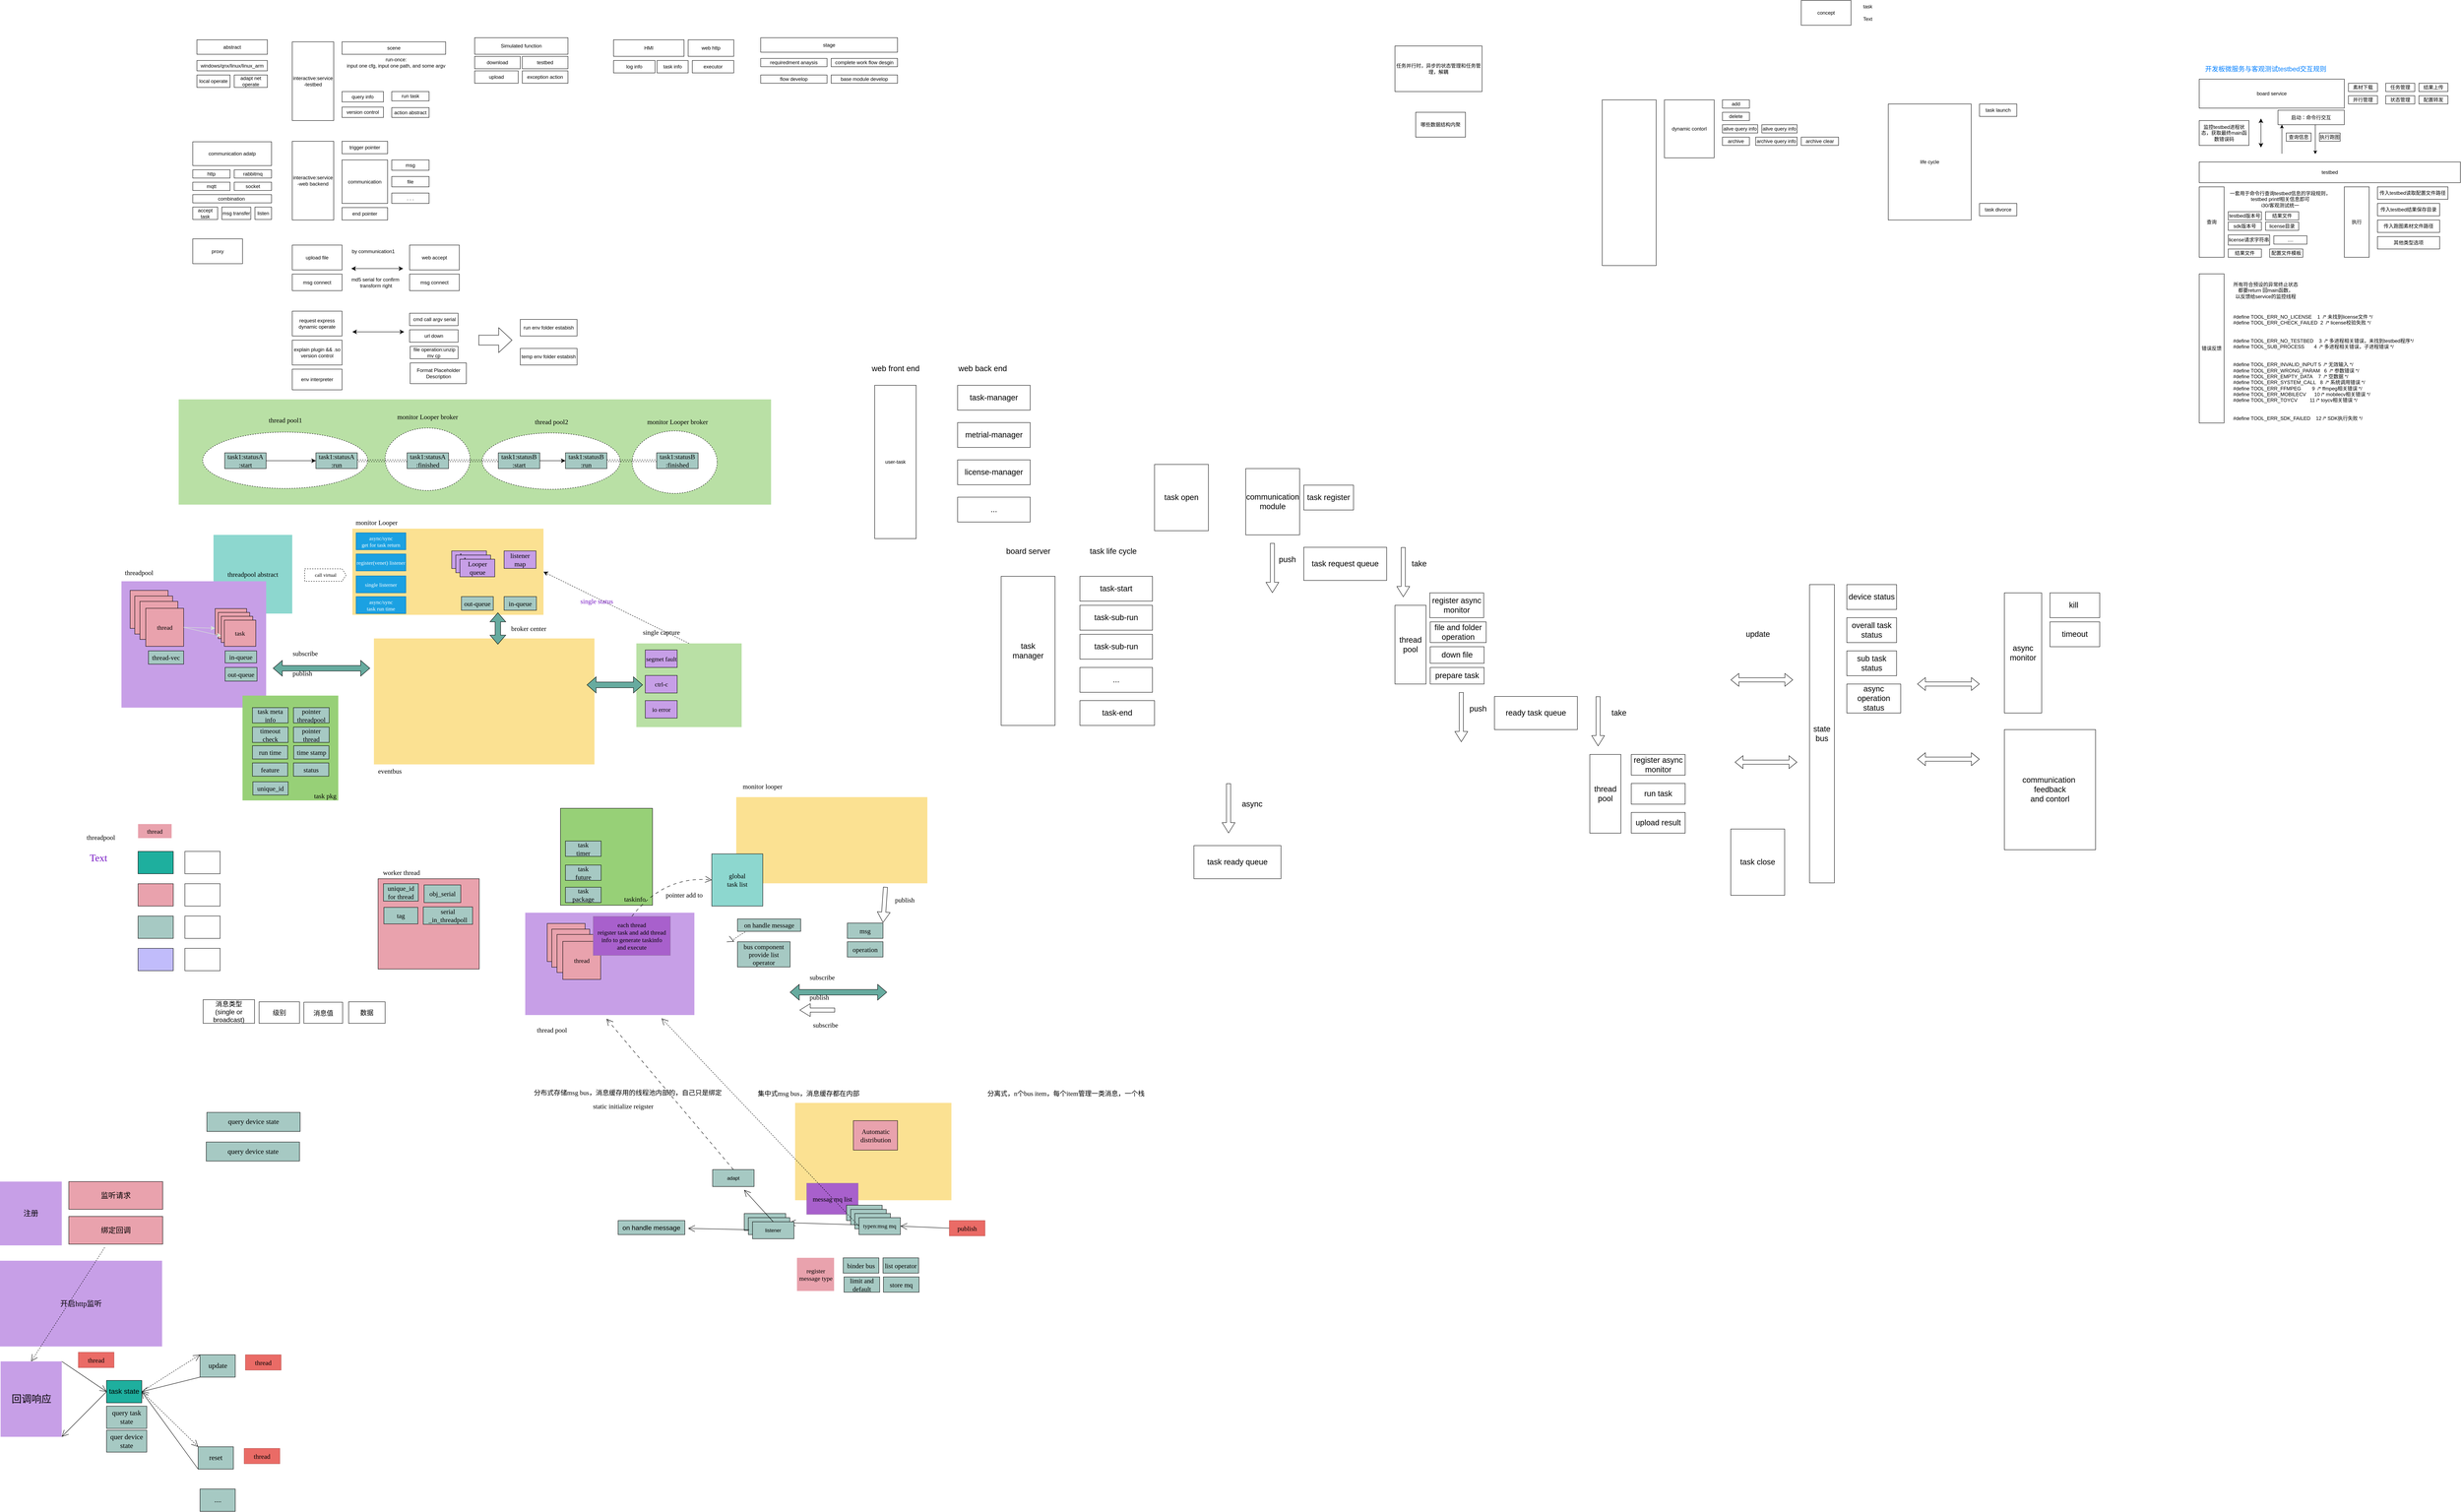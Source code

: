 <mxfile>
    <diagram id="SyDfhxZfnSYR1jk_Vl7V" name="第 1 页">
        <mxGraphModel dx="3420" dy="1996" grid="0" gridSize="10" guides="1" tooltips="1" connect="1" arrows="1" fold="1" page="1" pageScale="1" pageWidth="827" pageHeight="1169" background="#ffffff" math="0" shadow="0">
            <root>
                <mxCell id="0"/>
                <mxCell id="1" parent="0"/>
                <mxCell id="-MlURysg39sXrN40mnAJ-36" value="" style="whiteSpace=wrap;html=1;fillColor=#C79FE7;strokeColor=none;" parent="1" vertex="1">
                    <mxGeometry x="-548" y="1052" width="408" height="247" as="geometry"/>
                </mxCell>
                <mxCell id="I7Qc54MgVtv9w1j2gGVI-87" value="" style="whiteSpace=wrap;html=1;fillColor=#B9E0A5;strokeColor=none;rounded=0;glass=0;shadow=0;" parent="1" vertex="1">
                    <mxGeometry x="-1384" y="-187" width="1429" height="254" as="geometry"/>
                </mxCell>
                <mxCell id="I7Qc54MgVtv9w1j2gGVI-85" value="" style="ellipse;whiteSpace=wrap;html=1;align=center;dashed=1;fontSize=16;" parent="1" vertex="1">
                    <mxGeometry x="-290" y="-111" width="205" height="151" as="geometry"/>
                </mxCell>
                <mxCell id="I7Qc54MgVtv9w1j2gGVI-80" value="" style="ellipse;whiteSpace=wrap;html=1;align=center;dashed=1;fontSize=16;" parent="1" vertex="1">
                    <mxGeometry x="-652" y="-106" width="333" height="136" as="geometry"/>
                </mxCell>
                <mxCell id="I7Qc54MgVtv9w1j2gGVI-77" value="" style="ellipse;whiteSpace=wrap;html=1;align=center;dashed=1;fontSize=16;" parent="1" vertex="1">
                    <mxGeometry x="-1326" y="-108" width="398" height="136" as="geometry"/>
                </mxCell>
                <mxCell id="I7Qc54MgVtv9w1j2gGVI-78" value="&lt;font face=&quot;Comic Sans MS&quot;&gt;&lt;span style=&quot;font-size: 16px;&quot;&gt;thread pool1&lt;/span&gt;&lt;/font&gt;" style="text;html=1;align=center;verticalAlign=middle;resizable=0;points=[];autosize=1;strokeColor=none;fillColor=none;" parent="1" vertex="1">
                    <mxGeometry x="-1182.5" y="-153" width="111" height="31" as="geometry"/>
                </mxCell>
                <mxCell id="I7Qc54MgVtv9w1j2gGVI-75" value="" style="ellipse;whiteSpace=wrap;html=1;align=center;dashed=1;fontSize=16;" parent="1" vertex="1">
                    <mxGeometry x="-886" y="-118" width="205" height="151" as="geometry"/>
                </mxCell>
                <mxCell id="iPG9E0EKMqIe25hq1xQ2-1" value="user-task" style="rounded=0;whiteSpace=wrap;html=1;" parent="1" vertex="1">
                    <mxGeometry x="295" y="-221" width="100" height="370" as="geometry"/>
                </mxCell>
                <mxCell id="iPG9E0EKMqIe25hq1xQ2-3" value="&lt;font style=&quot;font-size: 19px;&quot;&gt;web front end&lt;/font&gt;" style="text;html=1;align=center;verticalAlign=middle;resizable=0;points=[];autosize=1;strokeColor=none;fillColor=none;" parent="1" vertex="1">
                    <mxGeometry x="275" y="-281" width="140" height="40" as="geometry"/>
                </mxCell>
                <mxCell id="iPG9E0EKMqIe25hq1xQ2-5" value="&lt;span style=&quot;font-size: 19px;&quot;&gt;web back end&lt;/span&gt;" style="text;html=1;align=center;verticalAlign=middle;resizable=0;points=[];autosize=1;strokeColor=none;fillColor=none;" parent="1" vertex="1">
                    <mxGeometry x="485" y="-281" width="140" height="40" as="geometry"/>
                </mxCell>
                <mxCell id="iPG9E0EKMqIe25hq1xQ2-6" value="task-manager" style="whiteSpace=wrap;html=1;fontSize=19;" parent="1" vertex="1">
                    <mxGeometry x="495" y="-221" width="175" height="60" as="geometry"/>
                </mxCell>
                <mxCell id="iPG9E0EKMqIe25hq1xQ2-7" value="metrial-manager" style="whiteSpace=wrap;html=1;fontSize=19;" parent="1" vertex="1">
                    <mxGeometry x="495" y="-131" width="175" height="60" as="geometry"/>
                </mxCell>
                <mxCell id="iPG9E0EKMqIe25hq1xQ2-8" value="license-manager" style="whiteSpace=wrap;html=1;fontSize=19;" parent="1" vertex="1">
                    <mxGeometry x="495" y="-41" width="175" height="60" as="geometry"/>
                </mxCell>
                <mxCell id="iPG9E0EKMqIe25hq1xQ2-9" value="..." style="whiteSpace=wrap;html=1;fontSize=19;" parent="1" vertex="1">
                    <mxGeometry x="495" y="49" width="175" height="60" as="geometry"/>
                </mxCell>
                <mxCell id="iPG9E0EKMqIe25hq1xQ2-11" value="&lt;span style=&quot;font-size: 19px;&quot;&gt;board server&lt;/span&gt;" style="text;html=1;align=center;verticalAlign=middle;resizable=0;points=[];autosize=1;strokeColor=none;fillColor=none;" parent="1" vertex="1">
                    <mxGeometry x="600" y="160" width="130" height="40" as="geometry"/>
                </mxCell>
                <mxCell id="iPG9E0EKMqIe25hq1xQ2-13" value="task&lt;br&gt;manager" style="whiteSpace=wrap;html=1;fontSize=19;" parent="1" vertex="1">
                    <mxGeometry x="600" y="240" width="130" height="360" as="geometry"/>
                </mxCell>
                <mxCell id="iPG9E0EKMqIe25hq1xQ2-14" value="task-start" style="whiteSpace=wrap;html=1;fontSize=19;" parent="1" vertex="1">
                    <mxGeometry x="790" y="240" width="175" height="60" as="geometry"/>
                </mxCell>
                <mxCell id="iPG9E0EKMqIe25hq1xQ2-15" value="task-end" style="whiteSpace=wrap;html=1;fontSize=19;" parent="1" vertex="1">
                    <mxGeometry x="790" y="540" width="180" height="60" as="geometry"/>
                </mxCell>
                <mxCell id="iPG9E0EKMqIe25hq1xQ2-16" value="&lt;span style=&quot;font-size: 19px;&quot;&gt;task life cycle&lt;/span&gt;" style="text;html=1;align=center;verticalAlign=middle;resizable=0;points=[];autosize=1;strokeColor=none;fillColor=none;" parent="1" vertex="1">
                    <mxGeometry x="800" y="160" width="140" height="40" as="geometry"/>
                </mxCell>
                <mxCell id="iPG9E0EKMqIe25hq1xQ2-17" value="task-sub-run" style="whiteSpace=wrap;html=1;fontSize=19;" parent="1" vertex="1">
                    <mxGeometry x="790" y="310" width="175" height="60" as="geometry"/>
                </mxCell>
                <mxCell id="iPG9E0EKMqIe25hq1xQ2-19" value="task-sub-run" style="whiteSpace=wrap;html=1;fontSize=19;" parent="1" vertex="1">
                    <mxGeometry x="790" y="380" width="175" height="60" as="geometry"/>
                </mxCell>
                <mxCell id="iPG9E0EKMqIe25hq1xQ2-20" value="..." style="whiteSpace=wrap;html=1;fontSize=19;" parent="1" vertex="1">
                    <mxGeometry x="790" y="460" width="175" height="60" as="geometry"/>
                </mxCell>
                <mxCell id="iPG9E0EKMqIe25hq1xQ2-42" value="" style="edgeStyle=none;orthogonalLoop=1;jettySize=auto;html=1;shape=flexArrow;rounded=1;startSize=8;endSize=8;fontSize=19;" parent="1" edge="1">
                    <mxGeometry width="100" relative="1" as="geometry">
                        <mxPoint x="1254.29" y="160" as="sourcePoint"/>
                        <mxPoint x="1254.29" y="280" as="targetPoint"/>
                        <Array as="points"/>
                    </mxGeometry>
                </mxCell>
                <mxCell id="iPG9E0EKMqIe25hq1xQ2-44" value="task request queue" style="whiteSpace=wrap;html=1;fontSize=19;" parent="1" vertex="1">
                    <mxGeometry x="1330" y="170" width="200" height="80" as="geometry"/>
                </mxCell>
                <mxCell id="iPG9E0EKMqIe25hq1xQ2-45" value="communication module" style="whiteSpace=wrap;html=1;fontSize=19;" parent="1" vertex="1">
                    <mxGeometry x="1190" y="-20" width="130" height="160" as="geometry"/>
                </mxCell>
                <mxCell id="iPG9E0EKMqIe25hq1xQ2-46" value="thread pool" style="whiteSpace=wrap;html=1;fontSize=19;" parent="1" vertex="1">
                    <mxGeometry x="1550" y="310" width="75" height="190" as="geometry"/>
                </mxCell>
                <mxCell id="iPG9E0EKMqIe25hq1xQ2-47" value="file and folder&lt;br&gt;operation" style="whiteSpace=wrap;html=1;fontSize=19;" parent="1" vertex="1">
                    <mxGeometry x="1635" y="350" width="135" height="50" as="geometry"/>
                </mxCell>
                <mxCell id="iPG9E0EKMqIe25hq1xQ2-48" value="down file" style="whiteSpace=wrap;html=1;fontSize=19;" parent="1" vertex="1">
                    <mxGeometry x="1635" y="410" width="130" height="40" as="geometry"/>
                </mxCell>
                <mxCell id="iPG9E0EKMqIe25hq1xQ2-49" value="prepare task" style="whiteSpace=wrap;html=1;fontSize=19;" parent="1" vertex="1">
                    <mxGeometry x="1635" y="460" width="130" height="40" as="geometry"/>
                </mxCell>
                <mxCell id="iPG9E0EKMqIe25hq1xQ2-50" value="task ready queue" style="whiteSpace=wrap;html=1;fontSize=19;" parent="1" vertex="1">
                    <mxGeometry x="1065" y="890" width="210" height="80" as="geometry"/>
                </mxCell>
                <mxCell id="iPG9E0EKMqIe25hq1xQ2-51" value="" style="edgeStyle=none;orthogonalLoop=1;jettySize=auto;html=1;shape=flexArrow;rounded=1;startSize=8;endSize=8;fontSize=19;" parent="1" edge="1">
                    <mxGeometry width="100" relative="1" as="geometry">
                        <mxPoint x="1148.57" y="740" as="sourcePoint"/>
                        <mxPoint x="1148.57" y="860" as="targetPoint"/>
                        <Array as="points"/>
                    </mxGeometry>
                </mxCell>
                <mxCell id="iPG9E0EKMqIe25hq1xQ2-52" value="async" style="text;html=1;align=center;verticalAlign=middle;resizable=0;points=[];autosize=1;strokeColor=none;fillColor=none;fontSize=19;" parent="1" vertex="1">
                    <mxGeometry x="1170" y="770" width="70" height="40" as="geometry"/>
                </mxCell>
                <mxCell id="iPG9E0EKMqIe25hq1xQ2-54" value="push" style="text;html=1;align=center;verticalAlign=middle;resizable=0;points=[];autosize=1;strokeColor=none;fillColor=none;fontSize=19;" parent="1" vertex="1">
                    <mxGeometry x="1260" y="180" width="60" height="40" as="geometry"/>
                </mxCell>
                <mxCell id="iPG9E0EKMqIe25hq1xQ2-55" value="" style="edgeStyle=none;orthogonalLoop=1;jettySize=auto;html=1;shape=flexArrow;rounded=1;startSize=8;endSize=8;fontSize=19;" parent="1" edge="1">
                    <mxGeometry width="100" relative="1" as="geometry">
                        <mxPoint x="1570" y="170" as="sourcePoint"/>
                        <mxPoint x="1570" y="290" as="targetPoint"/>
                        <Array as="points"/>
                    </mxGeometry>
                </mxCell>
                <mxCell id="iPG9E0EKMqIe25hq1xQ2-56" value="take" style="text;html=1;align=center;verticalAlign=middle;resizable=0;points=[];autosize=1;strokeColor=none;fillColor=none;fontSize=19;" parent="1" vertex="1">
                    <mxGeometry x="1577.5" y="190" width="60" height="40" as="geometry"/>
                </mxCell>
                <mxCell id="iPG9E0EKMqIe25hq1xQ2-57" value="state bus" style="whiteSpace=wrap;html=1;fontSize=19;" parent="1" vertex="1">
                    <mxGeometry x="2550" y="260" width="60" height="720" as="geometry"/>
                </mxCell>
                <mxCell id="iPG9E0EKMqIe25hq1xQ2-59" value="communication&amp;nbsp;&lt;br&gt;feedback&lt;br&gt;and contorl" style="whiteSpace=wrap;html=1;fontSize=19;" parent="1" vertex="1">
                    <mxGeometry x="3020" y="610" width="220" height="290" as="geometry"/>
                </mxCell>
                <mxCell id="iPG9E0EKMqIe25hq1xQ2-60" value="task register" style="whiteSpace=wrap;html=1;fontSize=19;" parent="1" vertex="1">
                    <mxGeometry x="1330" y="20" width="120" height="60" as="geometry"/>
                </mxCell>
                <mxCell id="iPG9E0EKMqIe25hq1xQ2-62" value="device status" style="whiteSpace=wrap;html=1;fontSize=19;" parent="1" vertex="1">
                    <mxGeometry x="2640" y="260" width="120" height="60" as="geometry"/>
                </mxCell>
                <mxCell id="iPG9E0EKMqIe25hq1xQ2-63" value="overall task status" style="whiteSpace=wrap;html=1;fontSize=19;" parent="1" vertex="1">
                    <mxGeometry x="2640" y="340" width="120" height="60" as="geometry"/>
                </mxCell>
                <mxCell id="iPG9E0EKMqIe25hq1xQ2-64" value="sub task status" style="whiteSpace=wrap;html=1;fontSize=19;" parent="1" vertex="1">
                    <mxGeometry x="2640" y="420" width="120" height="60" as="geometry"/>
                </mxCell>
                <mxCell id="iPG9E0EKMqIe25hq1xQ2-65" value="async&lt;br&gt;operation&lt;br&gt;status" style="whiteSpace=wrap;html=1;fontSize=19;" parent="1" vertex="1">
                    <mxGeometry x="2640" y="500" width="130" height="70" as="geometry"/>
                </mxCell>
                <mxCell id="iPG9E0EKMqIe25hq1xQ2-66" value="" style="shape=flexArrow;endArrow=classic;startArrow=classic;html=1;rounded=0;fontSize=19;" parent="1" edge="1">
                    <mxGeometry width="100" height="100" relative="1" as="geometry">
                        <mxPoint x="2360" y="490" as="sourcePoint"/>
                        <mxPoint x="2510" y="490" as="targetPoint"/>
                    </mxGeometry>
                </mxCell>
                <mxCell id="iPG9E0EKMqIe25hq1xQ2-68" value="" style="shape=flexArrow;endArrow=classic;startArrow=classic;html=1;rounded=0;fontSize=19;" parent="1" edge="1">
                    <mxGeometry width="100" height="100" relative="1" as="geometry">
                        <mxPoint x="2370" y="688.57" as="sourcePoint"/>
                        <mxPoint x="2520" y="688.57" as="targetPoint"/>
                    </mxGeometry>
                </mxCell>
                <mxCell id="iPG9E0EKMqIe25hq1xQ2-69" value="" style="shape=flexArrow;endArrow=classic;startArrow=classic;html=1;rounded=0;fontSize=19;" parent="1" edge="1">
                    <mxGeometry width="100" height="100" relative="1" as="geometry">
                        <mxPoint x="2810" y="500" as="sourcePoint"/>
                        <mxPoint x="2960" y="500" as="targetPoint"/>
                    </mxGeometry>
                </mxCell>
                <mxCell id="iPG9E0EKMqIe25hq1xQ2-70" value="" style="shape=flexArrow;endArrow=classic;startArrow=classic;html=1;rounded=0;fontSize=19;" parent="1" edge="1">
                    <mxGeometry width="100" height="100" relative="1" as="geometry">
                        <mxPoint x="2810" y="681.43" as="sourcePoint"/>
                        <mxPoint x="2960" y="681.43" as="targetPoint"/>
                    </mxGeometry>
                </mxCell>
                <mxCell id="iPG9E0EKMqIe25hq1xQ2-72" value="ready task queue" style="whiteSpace=wrap;html=1;fontSize=19;" parent="1" vertex="1">
                    <mxGeometry x="1790" y="530" width="200" height="80" as="geometry"/>
                </mxCell>
                <mxCell id="iPG9E0EKMqIe25hq1xQ2-73" value="" style="edgeStyle=none;orthogonalLoop=1;jettySize=auto;html=1;shape=flexArrow;rounded=1;startSize=8;endSize=8;fontSize=19;" parent="1" edge="1">
                    <mxGeometry width="100" relative="1" as="geometry">
                        <mxPoint x="1710" y="520" as="sourcePoint"/>
                        <mxPoint x="1710" y="640" as="targetPoint"/>
                        <Array as="points"/>
                    </mxGeometry>
                </mxCell>
                <mxCell id="iPG9E0EKMqIe25hq1xQ2-74" value="push" style="text;html=1;align=center;verticalAlign=middle;resizable=0;points=[];autosize=1;strokeColor=none;fillColor=none;fontSize=19;" parent="1" vertex="1">
                    <mxGeometry x="1720" y="540" width="60" height="40" as="geometry"/>
                </mxCell>
                <mxCell id="iPG9E0EKMqIe25hq1xQ2-75" value="thread pool" style="whiteSpace=wrap;html=1;fontSize=19;" parent="1" vertex="1">
                    <mxGeometry x="2020" y="670" width="75" height="190" as="geometry"/>
                </mxCell>
                <mxCell id="iPG9E0EKMqIe25hq1xQ2-76" value="" style="edgeStyle=none;orthogonalLoop=1;jettySize=auto;html=1;shape=flexArrow;rounded=1;startSize=8;endSize=8;fontSize=19;" parent="1" edge="1">
                    <mxGeometry width="100" relative="1" as="geometry">
                        <mxPoint x="2040" y="530" as="sourcePoint"/>
                        <mxPoint x="2040" y="650" as="targetPoint"/>
                        <Array as="points"/>
                    </mxGeometry>
                </mxCell>
                <mxCell id="iPG9E0EKMqIe25hq1xQ2-77" value="take" style="text;html=1;align=center;verticalAlign=middle;resizable=0;points=[];autosize=1;strokeColor=none;fillColor=none;fontSize=19;" parent="1" vertex="1">
                    <mxGeometry x="2060" y="550" width="60" height="40" as="geometry"/>
                </mxCell>
                <mxCell id="iPG9E0EKMqIe25hq1xQ2-78" value="register async&lt;br&gt;monitor" style="whiteSpace=wrap;html=1;fontSize=19;" parent="1" vertex="1">
                    <mxGeometry x="2120" y="670" width="130" height="50" as="geometry"/>
                </mxCell>
                <mxCell id="iPG9E0EKMqIe25hq1xQ2-79" value="register async monitor" style="whiteSpace=wrap;html=1;fontSize=19;" parent="1" vertex="1">
                    <mxGeometry x="1634" y="280" width="130" height="60" as="geometry"/>
                </mxCell>
                <mxCell id="iPG9E0EKMqIe25hq1xQ2-80" value="async monitor" style="whiteSpace=wrap;html=1;fontSize=19;" parent="1" vertex="1">
                    <mxGeometry x="3020" y="280" width="90" height="290" as="geometry"/>
                </mxCell>
                <mxCell id="iPG9E0EKMqIe25hq1xQ2-81" value="kill&amp;nbsp;" style="whiteSpace=wrap;html=1;fontSize=19;" parent="1" vertex="1">
                    <mxGeometry x="3130" y="280" width="120" height="60" as="geometry"/>
                </mxCell>
                <mxCell id="iPG9E0EKMqIe25hq1xQ2-82" value="timeout" style="whiteSpace=wrap;html=1;fontSize=19;" parent="1" vertex="1">
                    <mxGeometry x="3130" y="350" width="120" height="60" as="geometry"/>
                </mxCell>
                <mxCell id="iPG9E0EKMqIe25hq1xQ2-83" value="run task" style="whiteSpace=wrap;html=1;fontSize=19;" parent="1" vertex="1">
                    <mxGeometry x="2120" y="740" width="130" height="50" as="geometry"/>
                </mxCell>
                <mxCell id="iPG9E0EKMqIe25hq1xQ2-84" value="upload result" style="whiteSpace=wrap;html=1;fontSize=19;" parent="1" vertex="1">
                    <mxGeometry x="2120" y="810" width="130" height="50" as="geometry"/>
                </mxCell>
                <mxCell id="iPG9E0EKMqIe25hq1xQ2-85" value="task open" style="whiteSpace=wrap;html=1;fontSize=19;" parent="1" vertex="1">
                    <mxGeometry x="970" y="-30" width="130" height="160" as="geometry"/>
                </mxCell>
                <mxCell id="iPG9E0EKMqIe25hq1xQ2-86" value="task close" style="whiteSpace=wrap;html=1;fontSize=19;" parent="1" vertex="1">
                    <mxGeometry x="2360" y="850" width="130" height="160" as="geometry"/>
                </mxCell>
                <mxCell id="iPG9E0EKMqIe25hq1xQ2-88" value="update" style="text;html=1;align=center;verticalAlign=middle;resizable=0;points=[];autosize=1;strokeColor=none;fillColor=none;fontSize=19;" parent="1" vertex="1">
                    <mxGeometry x="2385" y="360" width="80" height="40" as="geometry"/>
                </mxCell>
                <mxCell id="hwAXuldCzk4pIxHH916T-1" value="任务并行时，异步的状态管理和任务管理，解耦" style="whiteSpace=wrap;html=1;" parent="1" vertex="1">
                    <mxGeometry x="1550" y="-1040" width="210" height="110" as="geometry"/>
                </mxCell>
                <mxCell id="hwAXuldCzk4pIxHH916T-2" value="哪些数据结构内聚" style="whiteSpace=wrap;html=1;" parent="1" vertex="1">
                    <mxGeometry x="1600" y="-880" width="120" height="60" as="geometry"/>
                </mxCell>
                <mxCell id="hwAXuldCzk4pIxHH916T-3" value="" style="whiteSpace=wrap;html=1;" parent="1" vertex="1">
                    <mxGeometry x="2050" y="-910" width="130" height="400" as="geometry"/>
                </mxCell>
                <mxCell id="hwAXuldCzk4pIxHH916T-4" value="dynamic contorl" style="whiteSpace=wrap;html=1;" parent="1" vertex="1">
                    <mxGeometry x="2200" y="-910" width="120" height="140" as="geometry"/>
                </mxCell>
                <mxCell id="hwAXuldCzk4pIxHH916T-6" value="add" style="whiteSpace=wrap;html=1;" parent="1" vertex="1">
                    <mxGeometry x="2340" y="-910" width="65" height="20" as="geometry"/>
                </mxCell>
                <mxCell id="hwAXuldCzk4pIxHH916T-7" value="delete" style="whiteSpace=wrap;html=1;" parent="1" vertex="1">
                    <mxGeometry x="2340" y="-880" width="65" height="20" as="geometry"/>
                </mxCell>
                <mxCell id="hwAXuldCzk4pIxHH916T-8" value="alive query info" style="whiteSpace=wrap;html=1;" parent="1" vertex="1">
                    <mxGeometry x="2340" y="-850" width="85" height="20" as="geometry"/>
                </mxCell>
                <mxCell id="hwAXuldCzk4pIxHH916T-9" value="archive" style="whiteSpace=wrap;html=1;" parent="1" vertex="1">
                    <mxGeometry x="2340" y="-820" width="65" height="20" as="geometry"/>
                </mxCell>
                <mxCell id="hwAXuldCzk4pIxHH916T-10" value="archive query info" style="whiteSpace=wrap;html=1;" parent="1" vertex="1">
                    <mxGeometry x="2420" y="-820" width="100" height="20" as="geometry"/>
                </mxCell>
                <mxCell id="hwAXuldCzk4pIxHH916T-11" value="archive clear" style="whiteSpace=wrap;html=1;" parent="1" vertex="1">
                    <mxGeometry x="2530" y="-820" width="90" height="20" as="geometry"/>
                </mxCell>
                <mxCell id="hwAXuldCzk4pIxHH916T-12" value="alive query info" style="whiteSpace=wrap;html=1;" parent="1" vertex="1">
                    <mxGeometry x="2435" y="-850" width="85" height="20" as="geometry"/>
                </mxCell>
                <mxCell id="hwAXuldCzk4pIxHH916T-13" value="life cycle" style="whiteSpace=wrap;html=1;" parent="1" vertex="1">
                    <mxGeometry x="2740" y="-900" width="200" height="280" as="geometry"/>
                </mxCell>
                <mxCell id="hwAXuldCzk4pIxHH916T-14" value="task launch" style="whiteSpace=wrap;html=1;" parent="1" vertex="1">
                    <mxGeometry x="2960" y="-900" width="90" height="30" as="geometry"/>
                </mxCell>
                <mxCell id="hwAXuldCzk4pIxHH916T-15" value="task divorce" style="whiteSpace=wrap;html=1;" parent="1" vertex="1">
                    <mxGeometry x="2960" y="-660" width="90" height="30" as="geometry"/>
                </mxCell>
                <mxCell id="hwAXuldCzk4pIxHH916T-16" value="concept" style="whiteSpace=wrap;html=1;" parent="1" vertex="1">
                    <mxGeometry x="2530" y="-1150" width="120" height="60" as="geometry"/>
                </mxCell>
                <mxCell id="hwAXuldCzk4pIxHH916T-17" value="task" style="text;html=1;align=center;verticalAlign=middle;resizable=0;points=[];autosize=1;strokeColor=none;fillColor=none;" parent="1" vertex="1">
                    <mxGeometry x="2665" y="-1150" width="50" height="30" as="geometry"/>
                </mxCell>
                <mxCell id="hwAXuldCzk4pIxHH916T-19" value="Text" style="text;html=1;align=center;verticalAlign=middle;resizable=0;points=[];autosize=1;strokeColor=none;fillColor=none;" parent="1" vertex="1">
                    <mxGeometry x="2665" y="-1120" width="50" height="30" as="geometry"/>
                </mxCell>
                <mxCell id="hwAXuldCzk4pIxHH916T-20" value="board service" style="whiteSpace=wrap;html=1;" parent="1" vertex="1">
                    <mxGeometry x="3490" y="-960" width="350" height="70" as="geometry"/>
                </mxCell>
                <mxCell id="hwAXuldCzk4pIxHH916T-21" value="testbed" style="whiteSpace=wrap;html=1;" parent="1" vertex="1">
                    <mxGeometry x="3490" y="-760" width="630" height="50" as="geometry"/>
                </mxCell>
                <mxCell id="hwAXuldCzk4pIxHH916T-24" value="启动：命令行交互" style="whiteSpace=wrap;html=1;" parent="1" vertex="1">
                    <mxGeometry x="3680" y="-885" width="160" height="35" as="geometry"/>
                </mxCell>
                <mxCell id="hwAXuldCzk4pIxHH916T-28" value="监控testbed进程状态，获取最终main函数错误码" style="whiteSpace=wrap;html=1;" parent="1" vertex="1">
                    <mxGeometry x="3490" y="-860" width="120" height="60" as="geometry"/>
                </mxCell>
                <mxCell id="hwAXuldCzk4pIxHH916T-33" value="查询" style="whiteSpace=wrap;html=1;" parent="1" vertex="1">
                    <mxGeometry x="3490" y="-700" width="60" height="170" as="geometry"/>
                </mxCell>
                <mxCell id="hwAXuldCzk4pIxHH916T-38" value="&lt;font color=&quot;#007fff&quot; style=&quot;font-size: 16px;&quot;&gt;开发板微服务与客观测试testbed交互规则&lt;/font&gt;" style="text;html=1;align=center;verticalAlign=middle;resizable=0;points=[];autosize=1;strokeColor=none;fillColor=none;" parent="1" vertex="1">
                    <mxGeometry x="3490" y="-1000" width="320" height="30" as="geometry"/>
                </mxCell>
                <mxCell id="hwAXuldCzk4pIxHH916T-39" value="一套用于命令行查询testbed信息的字段规则，&lt;br&gt;testbed printf相关信息即可&lt;br&gt;i30/客观测试统一" style="text;html=1;align=center;verticalAlign=middle;resizable=0;points=[];autosize=1;strokeColor=none;fillColor=none;" parent="1" vertex="1">
                    <mxGeometry x="3550" y="-700" width="270" height="60" as="geometry"/>
                </mxCell>
                <mxCell id="hwAXuldCzk4pIxHH916T-40" value="testbed版本号" style="whiteSpace=wrap;html=1;" parent="1" vertex="1">
                    <mxGeometry x="3560" y="-640" width="80" height="20" as="geometry"/>
                </mxCell>
                <mxCell id="hwAXuldCzk4pIxHH916T-41" value="sdk版本号" style="whiteSpace=wrap;html=1;" parent="1" vertex="1">
                    <mxGeometry x="3560" y="-615" width="80" height="20" as="geometry"/>
                </mxCell>
                <mxCell id="hwAXuldCzk4pIxHH916T-42" value="license请求字符串" style="whiteSpace=wrap;html=1;" parent="1" vertex="1">
                    <mxGeometry x="3560" y="-584" width="100" height="24.5" as="geometry"/>
                </mxCell>
                <mxCell id="hwAXuldCzk4pIxHH916T-43" value="结果文件" style="whiteSpace=wrap;html=1;" parent="1" vertex="1">
                    <mxGeometry x="3560" y="-550" width="80" height="20" as="geometry"/>
                </mxCell>
                <mxCell id="hwAXuldCzk4pIxHH916T-44" value="结果文件" style="whiteSpace=wrap;html=1;" parent="1" vertex="1">
                    <mxGeometry x="3650" y="-640" width="80" height="20" as="geometry"/>
                </mxCell>
                <mxCell id="hwAXuldCzk4pIxHH916T-45" value="license目录" style="whiteSpace=wrap;html=1;" parent="1" vertex="1">
                    <mxGeometry x="3650" y="-615" width="80" height="20" as="geometry"/>
                </mxCell>
                <mxCell id="hwAXuldCzk4pIxHH916T-46" value="...." style="whiteSpace=wrap;html=1;" parent="1" vertex="1">
                    <mxGeometry x="3670" y="-581.75" width="80" height="20" as="geometry"/>
                </mxCell>
                <mxCell id="hwAXuldCzk4pIxHH916T-58" value="素材下载" style="whiteSpace=wrap;html=1;" parent="1" vertex="1">
                    <mxGeometry x="3850" y="-950" width="70" height="20" as="geometry"/>
                </mxCell>
                <mxCell id="hwAXuldCzk4pIxHH916T-59" value="并行管理" style="whiteSpace=wrap;html=1;" parent="1" vertex="1">
                    <mxGeometry x="3850" y="-920" width="70" height="20" as="geometry"/>
                </mxCell>
                <mxCell id="hwAXuldCzk4pIxHH916T-60" value="配置转发" style="whiteSpace=wrap;html=1;" parent="1" vertex="1">
                    <mxGeometry x="4020" y="-920" width="70" height="20" as="geometry"/>
                </mxCell>
                <mxCell id="hwAXuldCzk4pIxHH916T-61" value="任务管理" style="whiteSpace=wrap;html=1;" parent="1" vertex="1">
                    <mxGeometry x="3940" y="-950" width="70" height="20" as="geometry"/>
                </mxCell>
                <mxCell id="hwAXuldCzk4pIxHH916T-62" value="状态管理" style="whiteSpace=wrap;html=1;" parent="1" vertex="1">
                    <mxGeometry x="3940" y="-920" width="70" height="20" as="geometry"/>
                </mxCell>
                <mxCell id="hwAXuldCzk4pIxHH916T-63" value="结果上传" style="whiteSpace=wrap;html=1;" parent="1" vertex="1">
                    <mxGeometry x="4020" y="-950" width="70" height="20" as="geometry"/>
                </mxCell>
                <mxCell id="hwAXuldCzk4pIxHH916T-64" value="查询信息" style="whiteSpace=wrap;html=1;" parent="1" vertex="1">
                    <mxGeometry x="3700" y="-830" width="60" height="20" as="geometry"/>
                </mxCell>
                <mxCell id="hwAXuldCzk4pIxHH916T-65" value="执行跑图" style="whiteSpace=wrap;html=1;" parent="1" vertex="1">
                    <mxGeometry x="3780" y="-830" width="50" height="20" as="geometry"/>
                </mxCell>
                <mxCell id="hwAXuldCzk4pIxHH916T-67" value="错误反馈" style="whiteSpace=wrap;html=1;" parent="1" vertex="1">
                    <mxGeometry x="3490" y="-490" width="60" height="360" as="geometry"/>
                </mxCell>
                <mxCell id="hwAXuldCzk4pIxHH916T-68" value="所有符合预设的异常终止状态&lt;br&gt;都要return 回main函数，&lt;br&gt;以反馈给service的监控线程" style="text;html=1;align=center;verticalAlign=middle;resizable=0;points=[];autosize=1;strokeColor=none;fillColor=none;" parent="1" vertex="1">
                    <mxGeometry x="3560" y="-480" width="180" height="60" as="geometry"/>
                </mxCell>
                <mxCell id="hwAXuldCzk4pIxHH916T-69" value="#define TOOL_ERR_NO_LICENSE    1  /* 未找到license文件 */&#10;#define TOOL_ERR_CHECK_FAILED  2  /* license校验失败 */&#10;&#10;&#10;#define TOOL_ERR_NO_TESTBED    3  /* 多进程相关错误，未找到testbed程序*/&#10;#define TOOL_SUB_PROCESS       4  /* 多进程相关错误，子进程错误 */&#10;&#10;&#10;#define TOOL_ERR_INVALID_INPUT 5  /* 无效输入 */&#10;#define TOOL_ERR_WRONG_PARAM   6  /* 参数错误 */&#10;#define TOOL_ERR_EMPTY_DATA    7  /* 空数据 */&#10;#define TOOL_ERR_SYSTEM_CALL   8  /* 系统调用错误 */&#10;#define TOOL_ERR_FFMPEG        9  /* ffmpeg相关错误 */&#10;#define TOOL_ERR_MOBILECV      10 /* mobilecv相关错误 */&#10;#define TOOL_ERR_TOYCV         11 /* toycv相关错误 */&#10;&#10;&#10;#define TOOL_ERR_SDK_FAILED    12 /* SDK执行失败 */" style="text;whiteSpace=wrap;html=1;" parent="1" vertex="1">
                    <mxGeometry x="3570" y="-400" width="460" height="240" as="geometry"/>
                </mxCell>
                <mxCell id="hwAXuldCzk4pIxHH916T-70" value="执行" style="whiteSpace=wrap;html=1;" parent="1" vertex="1">
                    <mxGeometry x="3840" y="-700" width="60" height="170" as="geometry"/>
                </mxCell>
                <mxCell id="hwAXuldCzk4pIxHH916T-71" value="传入testbed结果保存目录" style="whiteSpace=wrap;html=1;" parent="1" vertex="1">
                    <mxGeometry x="3920" y="-660" width="150" height="30" as="geometry"/>
                </mxCell>
                <mxCell id="hwAXuldCzk4pIxHH916T-72" value="传入testbed读取配置文件路径" style="whiteSpace=wrap;html=1;" parent="1" vertex="1">
                    <mxGeometry x="3920" y="-700" width="170" height="30" as="geometry"/>
                </mxCell>
                <mxCell id="hwAXuldCzk4pIxHH916T-73" value="传入跑图素材文件路径" style="whiteSpace=wrap;html=1;" parent="1" vertex="1">
                    <mxGeometry x="3920" y="-620" width="150" height="30" as="geometry"/>
                </mxCell>
                <mxCell id="hwAXuldCzk4pIxHH916T-74" value="其他类型选项" style="whiteSpace=wrap;html=1;" parent="1" vertex="1">
                    <mxGeometry x="3920" y="-580" width="150" height="30" as="geometry"/>
                </mxCell>
                <mxCell id="hwAXuldCzk4pIxHH916T-76" value="配置文件模板" style="whiteSpace=wrap;html=1;" parent="1" vertex="1">
                    <mxGeometry x="3660" y="-550" width="80" height="20" as="geometry"/>
                </mxCell>
                <mxCell id="hwAXuldCzk4pIxHH916T-79" value="" style="edgeStyle=none;orthogonalLoop=1;jettySize=auto;html=1;rounded=0;" parent="1" edge="1">
                    <mxGeometry width="100" relative="1" as="geometry">
                        <mxPoint x="3689.47" y="-780" as="sourcePoint"/>
                        <mxPoint x="3689.47" y="-850" as="targetPoint"/>
                        <Array as="points"/>
                    </mxGeometry>
                </mxCell>
                <mxCell id="hwAXuldCzk4pIxHH916T-80" value="" style="edgeStyle=none;orthogonalLoop=1;jettySize=auto;html=1;rounded=0;" parent="1" edge="1">
                    <mxGeometry width="100" relative="1" as="geometry">
                        <mxPoint x="3770" y="-850" as="sourcePoint"/>
                        <mxPoint x="3770" y="-778.95" as="targetPoint"/>
                        <Array as="points"/>
                    </mxGeometry>
                </mxCell>
                <mxCell id="hwAXuldCzk4pIxHH916T-81" value="" style="edgeStyle=none;orthogonalLoop=1;jettySize=auto;html=1;endArrow=classic;startArrow=classic;endSize=8;startSize=8;rounded=0;" parent="1" edge="1">
                    <mxGeometry width="100" relative="1" as="geometry">
                        <mxPoint x="3638.95" y="-795" as="sourcePoint"/>
                        <mxPoint x="3638.95" y="-865" as="targetPoint"/>
                        <Array as="points"/>
                    </mxGeometry>
                </mxCell>
                <mxCell id="XJhRSCXjfKUkCoyUNN9D-1" value="Simulated function" style="whiteSpace=wrap;html=1;" parent="1" vertex="1">
                    <mxGeometry x="-670" y="-1060" width="225" height="40" as="geometry"/>
                </mxCell>
                <mxCell id="5FbUmAIHpePhncbj5ZcE-1" value="upload file" style="whiteSpace=wrap;html=1;" parent="1" vertex="1">
                    <mxGeometry x="-1110" y="-559.5" width="120" height="60" as="geometry"/>
                </mxCell>
                <mxCell id="5FbUmAIHpePhncbj5ZcE-2" value="msg connect" style="whiteSpace=wrap;html=1;" parent="1" vertex="1">
                    <mxGeometry x="-1110" y="-489.5" width="120" height="40" as="geometry"/>
                </mxCell>
                <mxCell id="5FbUmAIHpePhncbj5ZcE-3" value="by communication1" style="text;html=1;align=center;verticalAlign=middle;resizable=0;points=[];autosize=1;strokeColor=none;fillColor=none;" parent="1" vertex="1">
                    <mxGeometry x="-980" y="-559.5" width="130" height="30" as="geometry"/>
                </mxCell>
                <mxCell id="5FbUmAIHpePhncbj5ZcE-5" value="md5 serial for confirm&lt;br&gt;&amp;nbsp;transform right" style="text;html=1;align=center;verticalAlign=middle;resizable=0;points=[];autosize=1;strokeColor=none;fillColor=none;" parent="1" vertex="1">
                    <mxGeometry x="-980" y="-489.5" width="140" height="40" as="geometry"/>
                </mxCell>
                <mxCell id="5FbUmAIHpePhncbj5ZcE-8" value="web accept" style="whiteSpace=wrap;html=1;" parent="1" vertex="1">
                    <mxGeometry x="-827" y="-559.5" width="120" height="60" as="geometry"/>
                </mxCell>
                <mxCell id="5FbUmAIHpePhncbj5ZcE-9" value="msg connect" style="whiteSpace=wrap;html=1;" parent="1" vertex="1">
                    <mxGeometry x="-827" y="-489.5" width="120" height="40" as="geometry"/>
                </mxCell>
                <mxCell id="5FbUmAIHpePhncbj5ZcE-10" value="" style="edgeStyle=none;orthogonalLoop=1;jettySize=auto;html=1;endArrow=classic;startArrow=classic;endSize=8;startSize=8;rounded=0;" parent="1" edge="1">
                    <mxGeometry width="100" relative="1" as="geometry">
                        <mxPoint x="-967.5" y="-502.75" as="sourcePoint"/>
                        <mxPoint x="-842.5" y="-502.75" as="targetPoint"/>
                        <Array as="points"/>
                    </mxGeometry>
                </mxCell>
                <mxCell id="5FbUmAIHpePhncbj5ZcE-11" value="stage" style="whiteSpace=wrap;html=1;" parent="1" vertex="1">
                    <mxGeometry x="20" y="-1060" width="330" height="35" as="geometry"/>
                </mxCell>
                <mxCell id="5FbUmAIHpePhncbj5ZcE-14" value="base module develop" style="whiteSpace=wrap;html=1;" parent="1" vertex="1">
                    <mxGeometry x="190" y="-970" width="160" height="20" as="geometry"/>
                </mxCell>
                <mxCell id="5FbUmAIHpePhncbj5ZcE-16" value="flow develop" style="whiteSpace=wrap;html=1;" parent="1" vertex="1">
                    <mxGeometry x="20" y="-970" width="160" height="20" as="geometry"/>
                </mxCell>
                <mxCell id="5FbUmAIHpePhncbj5ZcE-17" value="complete work flow desgin" style="whiteSpace=wrap;html=1;" parent="1" vertex="1">
                    <mxGeometry x="190" y="-1010" width="160" height="20" as="geometry"/>
                </mxCell>
                <mxCell id="5FbUmAIHpePhncbj5ZcE-18" value="requiredment anaysis" style="whiteSpace=wrap;html=1;" parent="1" vertex="1">
                    <mxGeometry x="20" y="-1010" width="160" height="20" as="geometry"/>
                </mxCell>
                <mxCell id="5FbUmAIHpePhncbj5ZcE-20" value="HMI" style="whiteSpace=wrap;html=1;" parent="1" vertex="1">
                    <mxGeometry x="-335" y="-1055" width="170" height="40" as="geometry"/>
                </mxCell>
                <mxCell id="5FbUmAIHpePhncbj5ZcE-23" value="executor" style="whiteSpace=wrap;html=1;" parent="1" vertex="1">
                    <mxGeometry x="-145" y="-1005" width="100" height="30" as="geometry"/>
                </mxCell>
                <mxCell id="5FbUmAIHpePhncbj5ZcE-24" value="log info" style="whiteSpace=wrap;html=1;" parent="1" vertex="1">
                    <mxGeometry x="-335" y="-1005" width="100" height="30" as="geometry"/>
                </mxCell>
                <mxCell id="5FbUmAIHpePhncbj5ZcE-25" value="task info" style="whiteSpace=wrap;html=1;" parent="1" vertex="1">
                    <mxGeometry x="-230" y="-1005" width="75" height="30" as="geometry"/>
                </mxCell>
                <mxCell id="5FbUmAIHpePhncbj5ZcE-26" value="web http" style="whiteSpace=wrap;html=1;" parent="1" vertex="1">
                    <mxGeometry x="-155" y="-1055" width="110" height="40" as="geometry"/>
                </mxCell>
                <mxCell id="5FbUmAIHpePhncbj5ZcE-27" value="download" style="whiteSpace=wrap;html=1;" parent="1" vertex="1">
                    <mxGeometry x="-670" y="-1015" width="110" height="30" as="geometry"/>
                </mxCell>
                <mxCell id="5FbUmAIHpePhncbj5ZcE-28" value="testbed" style="whiteSpace=wrap;html=1;" parent="1" vertex="1">
                    <mxGeometry x="-555" y="-1015" width="110" height="30" as="geometry"/>
                </mxCell>
                <mxCell id="5FbUmAIHpePhncbj5ZcE-29" value="upload" style="whiteSpace=wrap;html=1;" parent="1" vertex="1">
                    <mxGeometry x="-670" y="-980" width="105" height="30" as="geometry"/>
                </mxCell>
                <mxCell id="5FbUmAIHpePhncbj5ZcE-30" value="exception action" style="whiteSpace=wrap;html=1;" parent="1" vertex="1">
                    <mxGeometry x="-555" y="-980" width="110" height="30" as="geometry"/>
                </mxCell>
                <mxCell id="5FbUmAIHpePhncbj5ZcE-40" value="interactive:service -testbed" style="whiteSpace=wrap;html=1;" parent="1" vertex="1">
                    <mxGeometry x="-1110" y="-1050" width="100" height="190" as="geometry"/>
                </mxCell>
                <mxCell id="5FbUmAIHpePhncbj5ZcE-42" value="scene" style="whiteSpace=wrap;html=1;" parent="1" vertex="1">
                    <mxGeometry x="-990" y="-1050" width="250" height="30" as="geometry"/>
                </mxCell>
                <mxCell id="5FbUmAIHpePhncbj5ZcE-43" value="run-once:&lt;br&gt;input one cfg, input one path, and some argv" style="text;html=1;align=center;verticalAlign=middle;resizable=0;points=[];autosize=1;strokeColor=none;fillColor=none;" parent="1" vertex="1">
                    <mxGeometry x="-990" y="-1020" width="260" height="40" as="geometry"/>
                </mxCell>
                <mxCell id="5FbUmAIHpePhncbj5ZcE-44" value="windows/qnx/linux/linux_arm" style="whiteSpace=wrap;html=1;" parent="1" vertex="1">
                    <mxGeometry x="-1340" y="-1005" width="170" height="25" as="geometry"/>
                </mxCell>
                <mxCell id="5FbUmAIHpePhncbj5ZcE-46" value="local operate" style="whiteSpace=wrap;html=1;" parent="1" vertex="1">
                    <mxGeometry x="-1340" y="-970" width="80" height="30" as="geometry"/>
                </mxCell>
                <mxCell id="5FbUmAIHpePhncbj5ZcE-47" value="adapt net operate" style="whiteSpace=wrap;html=1;" parent="1" vertex="1">
                    <mxGeometry x="-1250" y="-970" width="80" height="30" as="geometry"/>
                </mxCell>
                <mxCell id="5FbUmAIHpePhncbj5ZcE-50" value="query info" style="whiteSpace=wrap;html=1;" parent="1" vertex="1">
                    <mxGeometry x="-990" y="-930" width="100" height="25" as="geometry"/>
                </mxCell>
                <mxCell id="5FbUmAIHpePhncbj5ZcE-51" value="version control" style="whiteSpace=wrap;html=1;" parent="1" vertex="1">
                    <mxGeometry x="-990" y="-892.5" width="100" height="25" as="geometry"/>
                </mxCell>
                <mxCell id="5FbUmAIHpePhncbj5ZcE-52" value="interactive:service -web backend" style="whiteSpace=wrap;html=1;" parent="1" vertex="1">
                    <mxGeometry x="-1110" y="-810" width="100" height="190" as="geometry"/>
                </mxCell>
                <mxCell id="5FbUmAIHpePhncbj5ZcE-53" value="run task" style="whiteSpace=wrap;html=1;" parent="1" vertex="1">
                    <mxGeometry x="-870" y="-930" width="90" height="22.5" as="geometry"/>
                </mxCell>
                <mxCell id="5FbUmAIHpePhncbj5ZcE-54" value="trigger pointer" style="whiteSpace=wrap;html=1;" parent="1" vertex="1">
                    <mxGeometry x="-990" y="-810" width="110" height="30" as="geometry"/>
                </mxCell>
                <mxCell id="5FbUmAIHpePhncbj5ZcE-55" value="end pointer" style="whiteSpace=wrap;html=1;" parent="1" vertex="1">
                    <mxGeometry x="-990" y="-650" width="110" height="30" as="geometry"/>
                </mxCell>
                <mxCell id="5FbUmAIHpePhncbj5ZcE-56" value="communication" style="whiteSpace=wrap;html=1;" parent="1" vertex="1">
                    <mxGeometry x="-990" y="-765" width="110" height="105" as="geometry"/>
                </mxCell>
                <mxCell id="5FbUmAIHpePhncbj5ZcE-57" value="msg" style="whiteSpace=wrap;html=1;" parent="1" vertex="1">
                    <mxGeometry x="-870" y="-765" width="90" height="25" as="geometry"/>
                </mxCell>
                <mxCell id="5FbUmAIHpePhncbj5ZcE-58" value="file" style="whiteSpace=wrap;html=1;" parent="1" vertex="1">
                    <mxGeometry x="-870" y="-725" width="90" height="25" as="geometry"/>
                </mxCell>
                <mxCell id="5FbUmAIHpePhncbj5ZcE-59" value=". . ." style="whiteSpace=wrap;html=1;" parent="1" vertex="1">
                    <mxGeometry x="-870" y="-685" width="90" height="25" as="geometry"/>
                </mxCell>
                <mxCell id="5FbUmAIHpePhncbj5ZcE-60" value="communication adatp" style="whiteSpace=wrap;html=1;" parent="1" vertex="1">
                    <mxGeometry x="-1350" y="-808.75" width="190" height="57.5" as="geometry"/>
                </mxCell>
                <mxCell id="5FbUmAIHpePhncbj5ZcE-61" value="http" style="whiteSpace=wrap;html=1;" parent="1" vertex="1">
                    <mxGeometry x="-1350" y="-741.25" width="90" height="20" as="geometry"/>
                </mxCell>
                <mxCell id="5FbUmAIHpePhncbj5ZcE-62" value="rabbitmq" style="whiteSpace=wrap;html=1;" parent="1" vertex="1">
                    <mxGeometry x="-1250" y="-741.25" width="90" height="20" as="geometry"/>
                </mxCell>
                <mxCell id="5FbUmAIHpePhncbj5ZcE-63" value="mqtt" style="whiteSpace=wrap;html=1;" parent="1" vertex="1">
                    <mxGeometry x="-1350" y="-711.25" width="90" height="20" as="geometry"/>
                </mxCell>
                <mxCell id="5FbUmAIHpePhncbj5ZcE-64" value="socket" style="whiteSpace=wrap;html=1;" parent="1" vertex="1">
                    <mxGeometry x="-1250" y="-711.25" width="90" height="20" as="geometry"/>
                </mxCell>
                <mxCell id="5FbUmAIHpePhncbj5ZcE-65" value="combination&amp;nbsp;" style="whiteSpace=wrap;html=1;" parent="1" vertex="1">
                    <mxGeometry x="-1350" y="-681.25" width="190" height="20" as="geometry"/>
                </mxCell>
                <mxCell id="5FbUmAIHpePhncbj5ZcE-66" value="accept task" style="whiteSpace=wrap;html=1;" parent="1" vertex="1">
                    <mxGeometry x="-1350" y="-651.25" width="60" height="30" as="geometry"/>
                </mxCell>
                <mxCell id="5FbUmAIHpePhncbj5ZcE-67" value="msg transfer" style="whiteSpace=wrap;html=1;" parent="1" vertex="1">
                    <mxGeometry x="-1280" y="-651.25" width="70" height="30" as="geometry"/>
                </mxCell>
                <mxCell id="5FbUmAIHpePhncbj5ZcE-68" value="listen" style="whiteSpace=wrap;html=1;" parent="1" vertex="1">
                    <mxGeometry x="-1200" y="-651.25" width="40" height="30" as="geometry"/>
                </mxCell>
                <mxCell id="5FbUmAIHpePhncbj5ZcE-69" value="action abstract" style="whiteSpace=wrap;html=1;" parent="1" vertex="1">
                    <mxGeometry x="-870" y="-891.25" width="90" height="23.75" as="geometry"/>
                </mxCell>
                <mxCell id="5FbUmAIHpePhncbj5ZcE-70" value="request express dynamic operate" style="whiteSpace=wrap;html=1;" parent="1" vertex="1">
                    <mxGeometry x="-1110" y="-400" width="120" height="60" as="geometry"/>
                </mxCell>
                <mxCell id="5FbUmAIHpePhncbj5ZcE-71" value="" style="edgeStyle=none;orthogonalLoop=1;jettySize=auto;html=1;endArrow=classic;startArrow=classic;endSize=8;startSize=8;rounded=0;" parent="1" edge="1">
                    <mxGeometry width="100" relative="1" as="geometry">
                        <mxPoint x="-965" y="-350" as="sourcePoint"/>
                        <mxPoint x="-840" y="-350" as="targetPoint"/>
                        <Array as="points"/>
                    </mxGeometry>
                </mxCell>
                <mxCell id="5FbUmAIHpePhncbj5ZcE-72" value="explain plugin &amp;amp;&amp;amp; .so&lt;br&gt;version control" style="whiteSpace=wrap;html=1;" parent="1" vertex="1">
                    <mxGeometry x="-1110" y="-330" width="120" height="60" as="geometry"/>
                </mxCell>
                <mxCell id="5FbUmAIHpePhncbj5ZcE-73" value="&amp;nbsp;cmd call argv serial" style="whiteSpace=wrap;html=1;" parent="1" vertex="1">
                    <mxGeometry x="-827" y="-395" width="117" height="30" as="geometry"/>
                </mxCell>
                <mxCell id="5FbUmAIHpePhncbj5ZcE-74" value="url down" style="whiteSpace=wrap;html=1;" parent="1" vertex="1">
                    <mxGeometry x="-827" y="-355" width="117" height="30" as="geometry"/>
                </mxCell>
                <mxCell id="5FbUmAIHpePhncbj5ZcE-75" value="file operation:unzip mv cp&amp;nbsp;" style="whiteSpace=wrap;html=1;" parent="1" vertex="1">
                    <mxGeometry x="-825.5" y="-315" width="115.5" height="30" as="geometry"/>
                </mxCell>
                <mxCell id="5FbUmAIHpePhncbj5ZcE-76" value="run env folder estabish" style="whiteSpace=wrap;html=1;" parent="1" vertex="1">
                    <mxGeometry x="-560" y="-380" width="137" height="40" as="geometry"/>
                </mxCell>
                <mxCell id="5FbUmAIHpePhncbj5ZcE-77" value="temp env folder estabish" style="whiteSpace=wrap;html=1;" parent="1" vertex="1">
                    <mxGeometry x="-560" y="-310" width="137" height="40" as="geometry"/>
                </mxCell>
                <mxCell id="5FbUmAIHpePhncbj5ZcE-78" value="env interpreter" style="whiteSpace=wrap;html=1;" parent="1" vertex="1">
                    <mxGeometry x="-1110" y="-260" width="120" height="50" as="geometry"/>
                </mxCell>
                <mxCell id="5FbUmAIHpePhncbj5ZcE-79" value="" style="shape=singleArrow;whiteSpace=wrap;html=1;arrowWidth=0.4;arrowSize=0.4;" parent="1" vertex="1">
                    <mxGeometry x="-660" y="-360" width="80" height="60" as="geometry"/>
                </mxCell>
                <mxCell id="5FbUmAIHpePhncbj5ZcE-81" value="Format Placeholder Description" style="whiteSpace=wrap;html=1;" parent="1" vertex="1">
                    <mxGeometry x="-825.5" y="-275" width="135.5" height="50" as="geometry"/>
                </mxCell>
                <mxCell id="5FbUmAIHpePhncbj5ZcE-82" value="abstract" style="whiteSpace=wrap;html=1;" parent="1" vertex="1">
                    <mxGeometry x="-1340" y="-1055" width="170" height="35" as="geometry"/>
                </mxCell>
                <mxCell id="5FbUmAIHpePhncbj5ZcE-83" value="proxy" style="whiteSpace=wrap;html=1;" parent="1" vertex="1">
                    <mxGeometry x="-1350" y="-574.5" width="120" height="60" as="geometry"/>
                </mxCell>
                <mxCell id="ol4zbjNXeYnyOUa_4SrK-1" value="&lt;font face=&quot;Comic Sans MS&quot; style=&quot;font-size: 16px;&quot;&gt;threadpool abstract&lt;/font&gt;" style="whiteSpace=wrap;html=1;fillColor=#8dd7cf;strokeColor=none;" parent="1" vertex="1">
                    <mxGeometry x="-1300" y="140" width="190" height="190" as="geometry"/>
                </mxCell>
                <mxCell id="ol4zbjNXeYnyOUa_4SrK-2" value="" style="whiteSpace=wrap;html=1;fillColor=#C79FE7;strokeColor=none;" parent="1" vertex="1">
                    <mxGeometry x="-1522" y="252" width="349" height="305" as="geometry"/>
                </mxCell>
                <mxCell id="ol4zbjNXeYnyOUa_4SrK-3" value="" style="whiteSpace=wrap;html=1;fillColor=#fbe192;strokeColor=none;rounded=0;glass=0;shadow=0;" parent="1" vertex="1">
                    <mxGeometry x="-965" y="125" width="461" height="208" as="geometry"/>
                </mxCell>
                <mxCell id="ol4zbjNXeYnyOUa_4SrK-7" value="&lt;font style=&quot;font-size: 13px;&quot; face=&quot;Comic Sans MS&quot;&gt;async/sync&lt;br&gt;get for task return&lt;/font&gt;" style="whiteSpace=wrap;html=1;fillColor=#1ba1e2;strokeColor=#006EAF;fontColor=#ffffff;" parent="1" vertex="1">
                    <mxGeometry x="-956" y="135" width="120" height="41" as="geometry"/>
                </mxCell>
                <mxCell id="ol4zbjNXeYnyOUa_4SrK-14" value="&lt;font face=&quot;Comic Sans MS&quot;&gt;call virtual&lt;/font&gt;" style="html=1;shadow=0;dashed=1;align=center;verticalAlign=middle;shape=mxgraph.arrows2.arrow;dy=0;dx=10;notch=0;" parent="1" vertex="1">
                    <mxGeometry x="-1080" y="222" width="100" height="30" as="geometry"/>
                </mxCell>
                <mxCell id="ol4zbjNXeYnyOUa_4SrK-15" value="" style="rounded=0;whiteSpace=wrap;html=1;fillColor=#1eaf9e;" parent="1" vertex="1">
                    <mxGeometry x="-1482" y="904" width="85" height="54" as="geometry"/>
                </mxCell>
                <mxCell id="ol4zbjNXeYnyOUa_4SrK-16" value="" style="rounded=0;whiteSpace=wrap;html=1;fillColor=#e9a2ad;" parent="1" vertex="1">
                    <mxGeometry x="-1482" y="982" width="85" height="54" as="geometry"/>
                </mxCell>
                <mxCell id="ol4zbjNXeYnyOUa_4SrK-17" value="" style="rounded=0;whiteSpace=wrap;html=1;fillColor=#a6c9c3;" parent="1" vertex="1">
                    <mxGeometry x="-1482" y="1060" width="85" height="54" as="geometry"/>
                </mxCell>
                <mxCell id="ol4zbjNXeYnyOUa_4SrK-18" value="" style="rounded=0;whiteSpace=wrap;html=1;fillColor=#c1bcfb;" parent="1" vertex="1">
                    <mxGeometry x="-1482" y="1138" width="85" height="54" as="geometry"/>
                </mxCell>
                <mxCell id="ol4zbjNXeYnyOUa_4SrK-19" value="" style="rounded=0;whiteSpace=wrap;html=1;" parent="1" vertex="1">
                    <mxGeometry x="-1369" y="904" width="85" height="54" as="geometry"/>
                </mxCell>
                <mxCell id="ol4zbjNXeYnyOUa_4SrK-20" value="" style="rounded=0;whiteSpace=wrap;html=1;" parent="1" vertex="1">
                    <mxGeometry x="-1369" y="982" width="85" height="54" as="geometry"/>
                </mxCell>
                <mxCell id="ol4zbjNXeYnyOUa_4SrK-21" value="" style="rounded=0;whiteSpace=wrap;html=1;" parent="1" vertex="1">
                    <mxGeometry x="-1369" y="1060" width="85" height="54" as="geometry"/>
                </mxCell>
                <mxCell id="ol4zbjNXeYnyOUa_4SrK-22" value="" style="rounded=0;whiteSpace=wrap;html=1;" parent="1" vertex="1">
                    <mxGeometry x="-1369" y="1138" width="85" height="54" as="geometry"/>
                </mxCell>
                <mxCell id="ol4zbjNXeYnyOUa_4SrK-25" value="&lt;font face=&quot;Comic Sans MS&quot; color=&quot;#7514c4&quot; style=&quot;font-size: 24px;&quot;&gt;Text&lt;/font&gt;" style="text;html=1;align=center;verticalAlign=middle;resizable=0;points=[];autosize=1;strokeColor=none;fillColor=none;" parent="1" vertex="1">
                    <mxGeometry x="-1615" y="899" width="73" height="41" as="geometry"/>
                </mxCell>
                <mxCell id="ol4zbjNXeYnyOUa_4SrK-26" value="" style="rounded=0;whiteSpace=wrap;html=1;fillColor=#97D077;strokeColor=none;" parent="1" vertex="1">
                    <mxGeometry x="-1230" y="528" width="231" height="253" as="geometry"/>
                </mxCell>
                <mxCell id="I7Qc54MgVtv9w1j2gGVI-2" value="&lt;font face=&quot;Comic Sans MS&quot; style=&quot;font-size: 16px;&quot;&gt;threadpool&lt;/font&gt;" style="text;html=1;align=center;verticalAlign=middle;resizable=0;points=[];autosize=1;strokeColor=none;fillColor=none;" parent="1" vertex="1">
                    <mxGeometry x="-1530" y="215" width="99" height="31" as="geometry"/>
                </mxCell>
                <mxCell id="I7Qc54MgVtv9w1j2gGVI-3" value="&lt;font face=&quot;Comic Sans MS&quot; style=&quot;font-size: 16px;&quot;&gt;threadpool&lt;/font&gt;" style="text;html=1;align=center;verticalAlign=middle;resizable=0;points=[];autosize=1;strokeColor=none;fillColor=none;" parent="1" vertex="1">
                    <mxGeometry x="-1622" y="854" width="99" height="31" as="geometry"/>
                </mxCell>
                <mxCell id="I7Qc54MgVtv9w1j2gGVI-8" value="&lt;font style=&quot;font-size: 15px;&quot; face=&quot;Comic Sans MS&quot;&gt;thread&lt;/font&gt;" style="rounded=0;whiteSpace=wrap;html=1;fillColor=#e9a2ad;strokeColor=none;" parent="1" vertex="1">
                    <mxGeometry x="-1482" y="838" width="81" height="34" as="geometry"/>
                </mxCell>
                <mxCell id="I7Qc54MgVtv9w1j2gGVI-22" value="" style="group;" parent="1" vertex="1" connectable="0">
                    <mxGeometry x="-1501" y="274" width="129" height="135" as="geometry"/>
                </mxCell>
                <mxCell id="I7Qc54MgVtv9w1j2gGVI-18" value="&lt;font style=&quot;font-size: 15px;&quot; face=&quot;Comic Sans MS&quot;&gt;thread-id&lt;/font&gt;" style="rounded=0;whiteSpace=wrap;html=1;fillColor=#e9a2ad;" parent="I7Qc54MgVtv9w1j2gGVI-22" vertex="1">
                    <mxGeometry width="91.406" height="91.77" as="geometry"/>
                </mxCell>
                <mxCell id="I7Qc54MgVtv9w1j2gGVI-19" value="&lt;font style=&quot;font-size: 15px;&quot; face=&quot;Comic Sans MS&quot;&gt;thread-id&lt;/font&gt;" style="rounded=0;whiteSpace=wrap;html=1;fillColor=#e9a2ad;" parent="I7Qc54MgVtv9w1j2gGVI-22" vertex="1">
                    <mxGeometry x="11.057" y="13.652" width="91.406" height="91.77" as="geometry"/>
                </mxCell>
                <mxCell id="I7Qc54MgVtv9w1j2gGVI-20" value="&lt;font style=&quot;font-size: 15px;&quot; face=&quot;Comic Sans MS&quot;&gt;thread-id&lt;/font&gt;" style="rounded=0;whiteSpace=wrap;html=1;fillColor=#e9a2ad;" parent="I7Qc54MgVtv9w1j2gGVI-22" vertex="1">
                    <mxGeometry x="23.589" y="26.545" width="91.406" height="91.77" as="geometry"/>
                </mxCell>
                <mxCell id="I7Qc54MgVtv9w1j2gGVI-21" value="&lt;font style=&quot;font-size: 15px;&quot; face=&quot;Comic Sans MS&quot;&gt;thread&lt;/font&gt;" style="rounded=0;whiteSpace=wrap;html=1;fillColor=#e9a2ad;" parent="I7Qc54MgVtv9w1j2gGVI-22" vertex="1">
                    <mxGeometry x="37.594" y="43.23" width="91.406" height="91.77" as="geometry"/>
                </mxCell>
                <mxCell id="I7Qc54MgVtv9w1j2gGVI-27" value="" style="group;" parent="1" vertex="1" connectable="0">
                    <mxGeometry x="-1296" y="318" width="98" height="91" as="geometry"/>
                </mxCell>
                <mxCell id="I7Qc54MgVtv9w1j2gGVI-23" value="&lt;font style=&quot;font-size: 15px;&quot; face=&quot;Comic Sans MS&quot;&gt;task-id&lt;/font&gt;" style="rounded=0;whiteSpace=wrap;html=1;fillColor=#e9a2ad;" parent="I7Qc54MgVtv9w1j2gGVI-27" vertex="1">
                    <mxGeometry width="75.895" height="63.143" as="geometry"/>
                </mxCell>
                <mxCell id="I7Qc54MgVtv9w1j2gGVI-24" value="&lt;font style=&quot;font-size: 15px;&quot; face=&quot;Comic Sans MS&quot;&gt;task-id&lt;/font&gt;" style="rounded=0;whiteSpace=wrap;html=1;fillColor=#e9a2ad;" parent="I7Qc54MgVtv9w1j2gGVI-27" vertex="1">
                    <mxGeometry x="7.368" y="9.286" width="75.895" height="63.143" as="geometry"/>
                </mxCell>
                <mxCell id="I7Qc54MgVtv9w1j2gGVI-25" value="&lt;font style=&quot;font-size: 15px;&quot; face=&quot;Comic Sans MS&quot;&gt;task-id&lt;/font&gt;" style="rounded=0;whiteSpace=wrap;html=1;fillColor=#e9a2ad;" parent="I7Qc54MgVtv9w1j2gGVI-27" vertex="1">
                    <mxGeometry x="14.737" y="18.571" width="75.895" height="63.143" as="geometry"/>
                </mxCell>
                <mxCell id="I7Qc54MgVtv9w1j2gGVI-26" value="&lt;font style=&quot;font-size: 15px;&quot; face=&quot;Comic Sans MS&quot;&gt;task&lt;/font&gt;" style="rounded=0;whiteSpace=wrap;html=1;fillColor=#e9a2ad;" parent="I7Qc54MgVtv9w1j2gGVI-27" vertex="1">
                    <mxGeometry x="22.105" y="27.857" width="75.895" height="63.143" as="geometry"/>
                </mxCell>
                <mxCell id="I7Qc54MgVtv9w1j2gGVI-28" style="edgeStyle=none;curved=1;rounded=0;orthogonalLoop=1;jettySize=auto;html=1;exitX=1;exitY=0.5;exitDx=0;exitDy=0;entryX=0;entryY=0.75;entryDx=0;entryDy=0;fontSize=12;startSize=8;endSize=8;strokeColor=#D5E8D4;" parent="1" source="I7Qc54MgVtv9w1j2gGVI-21" target="I7Qc54MgVtv9w1j2gGVI-23" edge="1">
                    <mxGeometry relative="1" as="geometry"/>
                </mxCell>
                <mxCell id="I7Qc54MgVtv9w1j2gGVI-34" style="edgeStyle=none;curved=1;rounded=0;orthogonalLoop=1;jettySize=auto;html=1;exitX=1;exitY=0.5;exitDx=0;exitDy=0;entryX=0;entryY=0.75;entryDx=0;entryDy=0;fontSize=12;startSize=8;endSize=8;strokeColor=#D5E8D4;" parent="1" source="I7Qc54MgVtv9w1j2gGVI-21" target="I7Qc54MgVtv9w1j2gGVI-25" edge="1">
                    <mxGeometry relative="1" as="geometry"/>
                </mxCell>
                <mxCell id="I7Qc54MgVtv9w1j2gGVI-36" value="&lt;font face=&quot;Comic Sans MS&quot; style=&quot;font-size: 16px;&quot;&gt;task pkg&lt;/font&gt;" style="text;html=1;align=center;verticalAlign=middle;resizable=0;points=[];autosize=1;strokeColor=none;fillColor=none;" parent="1" vertex="1">
                    <mxGeometry x="-1071.5" y="754" width="81" height="31" as="geometry"/>
                </mxCell>
                <mxCell id="I7Qc54MgVtv9w1j2gGVI-37" value="&lt;font style=&quot;font-size: 16px;&quot; face=&quot;Comic Sans MS&quot;&gt;feature&lt;/font&gt;" style="rounded=0;whiteSpace=wrap;html=1;fillColor=#a6c9c3;" parent="1" vertex="1">
                    <mxGeometry x="-1206" y="690.5" width="85" height="32" as="geometry"/>
                </mxCell>
                <mxCell id="I7Qc54MgVtv9w1j2gGVI-38" value="&lt;font style=&quot;font-size: 16px;&quot; face=&quot;Comic Sans MS&quot;&gt;in-queue&lt;/font&gt;" style="rounded=0;whiteSpace=wrap;html=1;fillColor=#a6c9c3;" parent="1" vertex="1">
                    <mxGeometry x="-1272" y="420" width="76" height="29" as="geometry"/>
                </mxCell>
                <mxCell id="I7Qc54MgVtv9w1j2gGVI-39" value="&lt;font style=&quot;font-size: 16px;&quot; face=&quot;Comic Sans MS&quot;&gt;out-queue&lt;/font&gt;" style="rounded=0;whiteSpace=wrap;html=1;fillColor=#a6c9c3;" parent="1" vertex="1">
                    <mxGeometry x="-1272" y="460" width="77" height="33" as="geometry"/>
                </mxCell>
                <mxCell id="I7Qc54MgVtv9w1j2gGVI-41" value="&lt;font style=&quot;font-size: 16px;&quot; face=&quot;Comic Sans MS&quot;&gt;thread-vec&lt;/font&gt;" style="rounded=0;whiteSpace=wrap;html=1;fillColor=#a6c9c3;" parent="1" vertex="1">
                    <mxGeometry x="-1457" y="420" width="85" height="32" as="geometry"/>
                </mxCell>
                <mxCell id="I7Qc54MgVtv9w1j2gGVI-42" value="" style="whiteSpace=wrap;html=1;fillColor=#fbe192;strokeColor=none;rounded=0;glass=0;shadow=0;" parent="1" vertex="1">
                    <mxGeometry x="-913" y="390" width="532" height="304" as="geometry"/>
                </mxCell>
                <mxCell id="I7Qc54MgVtv9w1j2gGVI-43" value="&lt;font face=&quot;Comic Sans MS&quot; style=&quot;font-size: 16px;&quot;&gt;eventbus&lt;/font&gt;" style="text;html=1;align=center;verticalAlign=middle;resizable=0;points=[];autosize=1;strokeColor=none;fillColor=none;" parent="1" vertex="1">
                    <mxGeometry x="-918" y="694" width="85" height="31" as="geometry"/>
                </mxCell>
                <mxCell id="I7Qc54MgVtv9w1j2gGVI-46" value="&lt;font face=&quot;Comic Sans MS&quot;&gt;&lt;span style=&quot;font-size: 16px;&quot;&gt;publish&lt;/span&gt;&lt;/font&gt;" style="text;html=1;align=center;verticalAlign=middle;resizable=0;points=[];autosize=1;strokeColor=none;fillColor=none;" parent="1" vertex="1">
                    <mxGeometry x="-1121" y="458" width="70" height="31" as="geometry"/>
                </mxCell>
                <mxCell id="I7Qc54MgVtv9w1j2gGVI-47" value="&lt;font face=&quot;Comic Sans MS&quot;&gt;&lt;span style=&quot;font-size: 16px;&quot;&gt;subscribe&lt;/span&gt;&lt;/font&gt;" style="text;html=1;align=center;verticalAlign=middle;resizable=0;points=[];autosize=1;strokeColor=none;fillColor=none;" parent="1" vertex="1">
                    <mxGeometry x="-1124" y="410" width="90" height="31" as="geometry"/>
                </mxCell>
                <mxCell id="I7Qc54MgVtv9w1j2gGVI-49" value="&lt;font face=&quot;Comic Sans MS&quot; style=&quot;font-size: 16px;&quot;&gt;monitor Looper&lt;/font&gt;" style="text;html=1;align=center;verticalAlign=middle;resizable=0;points=[];autosize=1;strokeColor=none;fillColor=none;" parent="1" vertex="1">
                    <mxGeometry x="-973" y="94" width="131" height="31" as="geometry"/>
                </mxCell>
                <mxCell id="I7Qc54MgVtv9w1j2gGVI-50" value="&lt;font style=&quot;font-size: 16px;&quot; face=&quot;Comic Sans MS&quot;&gt;run time&lt;/font&gt;" style="rounded=0;whiteSpace=wrap;html=1;fillColor=#a6c9c3;" parent="1" vertex="1">
                    <mxGeometry x="-1206" y="649" width="85" height="32" as="geometry"/>
                </mxCell>
                <mxCell id="I7Qc54MgVtv9w1j2gGVI-51" value="&lt;font style=&quot;font-size: 16px;&quot; face=&quot;Comic Sans MS&quot;&gt;timeout check&lt;/font&gt;" style="rounded=0;whiteSpace=wrap;html=1;fillColor=#a6c9c3;" parent="1" vertex="1">
                    <mxGeometry x="-1206" y="604" width="86" height="37" as="geometry"/>
                </mxCell>
                <mxCell id="I7Qc54MgVtv9w1j2gGVI-52" value="&lt;font style=&quot;font-size: 16px;&quot; face=&quot;Comic Sans MS&quot;&gt;task meta&lt;br&gt;info&lt;br&gt;&lt;/font&gt;" style="rounded=0;whiteSpace=wrap;html=1;fillColor=#a6c9c3;" parent="1" vertex="1">
                    <mxGeometry x="-1206" y="557" width="86" height="37" as="geometry"/>
                </mxCell>
                <mxCell id="I7Qc54MgVtv9w1j2gGVI-53" value="&lt;font style=&quot;font-size: 16px;&quot; face=&quot;Comic Sans MS&quot;&gt;pointer threadpool&lt;br&gt;&lt;/font&gt;" style="rounded=0;whiteSpace=wrap;html=1;fillColor=#a6c9c3;" parent="1" vertex="1">
                    <mxGeometry x="-1107" y="557" width="86" height="37" as="geometry"/>
                </mxCell>
                <mxCell id="I7Qc54MgVtv9w1j2gGVI-54" value="&lt;font style=&quot;font-size: 16px;&quot; face=&quot;Comic Sans MS&quot;&gt;pointer&lt;br&gt;thread&lt;br&gt;&lt;/font&gt;" style="rounded=0;whiteSpace=wrap;html=1;fillColor=#a6c9c3;" parent="1" vertex="1">
                    <mxGeometry x="-1107" y="604" width="86" height="37" as="geometry"/>
                </mxCell>
                <mxCell id="I7Qc54MgVtv9w1j2gGVI-55" value="&lt;font style=&quot;font-size: 16px;&quot; face=&quot;Comic Sans MS&quot;&gt;time stamp&lt;/font&gt;" style="rounded=0;whiteSpace=wrap;html=1;fillColor=#a6c9c3;" parent="1" vertex="1">
                    <mxGeometry x="-1106.5" y="649" width="85" height="32" as="geometry"/>
                </mxCell>
                <mxCell id="I7Qc54MgVtv9w1j2gGVI-56" value="&lt;font style=&quot;font-size: 16px;&quot; face=&quot;Comic Sans MS&quot;&gt;status&lt;/font&gt;" style="rounded=0;whiteSpace=wrap;html=1;fillColor=#a6c9c3;" parent="1" vertex="1">
                    <mxGeometry x="-1107" y="690.5" width="85" height="32" as="geometry"/>
                </mxCell>
                <mxCell id="I7Qc54MgVtv9w1j2gGVI-57" value="" style="html=1;shadow=0;dashed=0;align=center;verticalAlign=middle;shape=mxgraph.arrows2.twoWayArrow;dy=0.65;dx=22;fontSize=16;fillColor=#67AB9F;rotation=90;" parent="1" vertex="1">
                    <mxGeometry x="-652" y="347" width="76" height="38" as="geometry"/>
                </mxCell>
                <mxCell id="I7Qc54MgVtv9w1j2gGVI-59" value="&lt;font face=&quot;Comic Sans MS&quot; style=&quot;font-size: 16px;&quot;&gt;broker center&lt;/font&gt;" style="text;html=1;align=center;verticalAlign=middle;resizable=0;points=[];autosize=1;strokeColor=none;fillColor=none;" parent="1" vertex="1">
                    <mxGeometry x="-602" y="350.5" width="123" height="31" as="geometry"/>
                </mxCell>
                <mxCell id="I7Qc54MgVtv9w1j2gGVI-60" value="&lt;font style=&quot;font-size: 16px;&quot; face=&quot;Comic Sans MS&quot;&gt;in-queue&lt;/font&gt;" style="rounded=0;whiteSpace=wrap;html=1;fillColor=#a6c9c3;" parent="1" vertex="1">
                    <mxGeometry x="-599" y="289" width="78" height="33" as="geometry"/>
                </mxCell>
                <mxCell id="I7Qc54MgVtv9w1j2gGVI-61" value="&lt;font style=&quot;font-size: 16px;&quot; face=&quot;Comic Sans MS&quot;&gt;out-queue&lt;/font&gt;" style="rounded=0;whiteSpace=wrap;html=1;fillColor=#a6c9c3;" parent="1" vertex="1">
                    <mxGeometry x="-702" y="289" width="77" height="33" as="geometry"/>
                </mxCell>
                <mxCell id="I7Qc54MgVtv9w1j2gGVI-65" value="" style="edgeStyle=none;curved=1;rounded=0;orthogonalLoop=1;jettySize=auto;html=1;fontSize=12;startSize=8;endSize=8;" parent="1" source="I7Qc54MgVtv9w1j2gGVI-63" target="I7Qc54MgVtv9w1j2gGVI-64" edge="1">
                    <mxGeometry relative="1" as="geometry"/>
                </mxCell>
                <mxCell id="I7Qc54MgVtv9w1j2gGVI-63" value="&lt;font style=&quot;font-size: 16px;&quot; face=&quot;Comic Sans MS&quot;&gt;task1:statusA&lt;br&gt;:start&lt;br&gt;&lt;/font&gt;" style="rounded=0;whiteSpace=wrap;html=1;fillColor=#a6c9c3;" parent="1" vertex="1">
                    <mxGeometry x="-1273" y="-58" width="100" height="38" as="geometry"/>
                </mxCell>
                <mxCell id="I7Qc54MgVtv9w1j2gGVI-67" value="" style="edgeStyle=none;curved=1;rounded=0;orthogonalLoop=1;jettySize=auto;html=1;fontSize=12;dashed=1;shape=link;" parent="1" source="I7Qc54MgVtv9w1j2gGVI-64" target="I7Qc54MgVtv9w1j2gGVI-66" edge="1">
                    <mxGeometry relative="1" as="geometry"/>
                </mxCell>
                <mxCell id="I7Qc54MgVtv9w1j2gGVI-64" value="&lt;font style=&quot;font-size: 16px;&quot; face=&quot;Comic Sans MS&quot;&gt;task1:statusA&lt;br&gt;:run&lt;br&gt;&lt;/font&gt;" style="rounded=0;whiteSpace=wrap;html=1;fillColor=#a6c9c3;fontSize=16;" parent="1" vertex="1">
                    <mxGeometry x="-1053" y="-58" width="100" height="38" as="geometry"/>
                </mxCell>
                <mxCell id="I7Qc54MgVtv9w1j2gGVI-69" value="" style="edgeStyle=none;curved=1;rounded=0;orthogonalLoop=1;jettySize=auto;html=1;fontSize=12;dashed=1;shape=link;" parent="1" source="I7Qc54MgVtv9w1j2gGVI-66" target="I7Qc54MgVtv9w1j2gGVI-68" edge="1">
                    <mxGeometry relative="1" as="geometry"/>
                </mxCell>
                <mxCell id="I7Qc54MgVtv9w1j2gGVI-66" value="&lt;font style=&quot;font-size: 16px;&quot; face=&quot;Comic Sans MS&quot;&gt;task1:statusA&lt;br&gt;:finished&lt;br&gt;&lt;/font&gt;" style="rounded=0;whiteSpace=wrap;html=1;fillColor=#a6c9c3;fontSize=16;" parent="1" vertex="1">
                    <mxGeometry x="-833" y="-58" width="100" height="38" as="geometry"/>
                </mxCell>
                <mxCell id="I7Qc54MgVtv9w1j2gGVI-71" value="" style="edgeStyle=none;curved=1;rounded=0;orthogonalLoop=1;jettySize=auto;html=1;fontSize=12;startSize=8;endSize=8;" parent="1" source="I7Qc54MgVtv9w1j2gGVI-68" edge="1">
                    <mxGeometry relative="1" as="geometry">
                        <mxPoint x="-451" y="-39" as="targetPoint"/>
                    </mxGeometry>
                </mxCell>
                <mxCell id="I7Qc54MgVtv9w1j2gGVI-68" value="&lt;font style=&quot;font-size: 16px;&quot; face=&quot;Comic Sans MS&quot;&gt;task1:statusB&lt;br&gt;:start&lt;br&gt;&lt;/font&gt;" style="rounded=0;whiteSpace=wrap;html=1;fillColor=#a6c9c3;fontSize=16;" parent="1" vertex="1">
                    <mxGeometry x="-613" y="-58" width="100" height="38" as="geometry"/>
                </mxCell>
                <mxCell id="I7Qc54MgVtv9w1j2gGVI-72" value="&lt;font face=&quot;Comic Sans MS&quot;&gt;&lt;span style=&quot;font-size: 13px;&quot;&gt;register(venet) listener&lt;/span&gt;&lt;/font&gt;" style="whiteSpace=wrap;html=1;fillColor=#1ba1e2;strokeColor=#006EAF;fontColor=#ffffff;" parent="1" vertex="1">
                    <mxGeometry x="-956" y="186" width="120" height="41" as="geometry"/>
                </mxCell>
                <mxCell id="I7Qc54MgVtv9w1j2gGVI-76" value="&lt;font face=&quot;Comic Sans MS&quot; style=&quot;font-size: 16px;&quot;&gt;monitor Looper broker&lt;/font&gt;" style="text;html=1;align=center;verticalAlign=middle;resizable=0;points=[];autosize=1;strokeColor=none;fillColor=none;" parent="1" vertex="1">
                    <mxGeometry x="-877" y="-161" width="186" height="31" as="geometry"/>
                </mxCell>
                <mxCell id="I7Qc54MgVtv9w1j2gGVI-81" value="&lt;font face=&quot;Comic Sans MS&quot;&gt;&lt;span style=&quot;font-size: 16px;&quot;&gt;thread pool2&lt;/span&gt;&lt;/font&gt;" style="text;html=1;align=center;verticalAlign=middle;resizable=0;points=[];autosize=1;strokeColor=none;fillColor=none;" parent="1" vertex="1">
                    <mxGeometry x="-542" y="-149" width="113" height="31" as="geometry"/>
                </mxCell>
                <mxCell id="I7Qc54MgVtv9w1j2gGVI-84" value="" style="edgeStyle=none;curved=1;rounded=0;orthogonalLoop=1;jettySize=auto;html=1;fontSize=12;dashed=1;shape=link;" parent="1" source="I7Qc54MgVtv9w1j2gGVI-82" target="I7Qc54MgVtv9w1j2gGVI-83" edge="1">
                    <mxGeometry relative="1" as="geometry"/>
                </mxCell>
                <mxCell id="I7Qc54MgVtv9w1j2gGVI-82" value="&lt;font style=&quot;font-size: 16px;&quot; face=&quot;Comic Sans MS&quot;&gt;task1:statusB&lt;br&gt;:run&lt;br&gt;&lt;/font&gt;" style="rounded=0;whiteSpace=wrap;html=1;fillColor=#a6c9c3;fontSize=16;" parent="1" vertex="1">
                    <mxGeometry x="-451" y="-58" width="100" height="38" as="geometry"/>
                </mxCell>
                <mxCell id="I7Qc54MgVtv9w1j2gGVI-83" value="&lt;font style=&quot;font-size: 16px;&quot; face=&quot;Comic Sans MS&quot;&gt;task1:statusB&lt;br&gt;:finished&lt;br&gt;&lt;/font&gt;" style="rounded=0;whiteSpace=wrap;html=1;fillColor=#a6c9c3;fontSize=16;" parent="1" vertex="1">
                    <mxGeometry x="-231" y="-58" width="100" height="38" as="geometry"/>
                </mxCell>
                <mxCell id="I7Qc54MgVtv9w1j2gGVI-86" value="&lt;font face=&quot;Comic Sans MS&quot; style=&quot;font-size: 16px;&quot;&gt;monitor Looper broker&lt;/font&gt;" style="text;html=1;align=center;verticalAlign=middle;resizable=0;points=[];autosize=1;strokeColor=none;fillColor=none;" parent="1" vertex="1">
                    <mxGeometry x="-274" y="-149" width="186" height="31" as="geometry"/>
                </mxCell>
                <mxCell id="I7Qc54MgVtv9w1j2gGVI-90" value="消息类型&lt;br&gt;(single or broadcast)" style="whiteSpace=wrap;html=1;fontSize=16;" parent="1" vertex="1">
                    <mxGeometry x="-1325" y="1262" width="124" height="57" as="geometry"/>
                </mxCell>
                <mxCell id="I7Qc54MgVtv9w1j2gGVI-91" value="消息值" style="whiteSpace=wrap;html=1;fontSize=16;" parent="1" vertex="1">
                    <mxGeometry x="-1082" y="1268" width="93.5" height="51" as="geometry"/>
                </mxCell>
                <mxCell id="I7Qc54MgVtv9w1j2gGVI-93" value="数据" style="whiteSpace=wrap;html=1;fontSize=16;" parent="1" vertex="1">
                    <mxGeometry x="-974" y="1267" width="88" height="52" as="geometry"/>
                </mxCell>
                <mxCell id="I7Qc54MgVtv9w1j2gGVI-99" style="edgeStyle=none;curved=1;rounded=0;orthogonalLoop=1;jettySize=auto;html=1;exitX=0.5;exitY=0;exitDx=0;exitDy=0;entryX=1;entryY=0.5;entryDx=0;entryDy=0;fontSize=12;startSize=8;endSize=8;dashed=1;" parent="1" source="I7Qc54MgVtv9w1j2gGVI-94" target="ol4zbjNXeYnyOUa_4SrK-3" edge="1">
                    <mxGeometry relative="1" as="geometry"/>
                </mxCell>
                <mxCell id="I7Qc54MgVtv9w1j2gGVI-100" value="single status" style="edgeLabel;html=1;align=center;verticalAlign=middle;resizable=0;points=[];fontSize=16;fontFamily=Comic Sans MS;fontColor=#7514C4;labelBackgroundColor=none;" parent="I7Qc54MgVtv9w1j2gGVI-99" vertex="1" connectable="0">
                    <mxGeometry x="-0.276" y="5" relative="1" as="geometry">
                        <mxPoint x="-94" y="-44" as="offset"/>
                    </mxGeometry>
                </mxCell>
                <mxCell id="I7Qc54MgVtv9w1j2gGVI-94" value="" style="whiteSpace=wrap;html=1;fillColor=#B9E0A5;strokeColor=none;rounded=0;glass=0;shadow=0;" parent="1" vertex="1">
                    <mxGeometry x="-280" y="402" width="254" height="202" as="geometry"/>
                </mxCell>
                <mxCell id="I7Qc54MgVtv9w1j2gGVI-95" value="&lt;font face=&quot;Comic Sans MS&quot;&gt;&lt;span style=&quot;font-size: 16px;&quot;&gt;single capture&lt;/span&gt;&lt;/font&gt;" style="text;html=1;align=center;verticalAlign=middle;resizable=0;points=[];autosize=1;strokeColor=none;fillColor=none;" parent="1" vertex="1">
                    <mxGeometry x="-281" y="359" width="122" height="31" as="geometry"/>
                </mxCell>
                <mxCell id="I7Qc54MgVtv9w1j2gGVI-97" value="" style="html=1;shadow=0;dashed=0;align=center;verticalAlign=middle;shape=mxgraph.arrows2.twoWayArrow;dy=0.65;dx=22;fontSize=16;fillColor=#67AB9F;" parent="1" vertex="1">
                    <mxGeometry x="-1156" y="443" width="233" height="38" as="geometry"/>
                </mxCell>
                <mxCell id="I7Qc54MgVtv9w1j2gGVI-45" value="" style="html=1;shadow=0;dashed=0;align=center;verticalAlign=middle;shape=mxgraph.arrows2.twoWayArrow;dy=0.65;dx=22;fontSize=16;fillColor=#67AB9F;" parent="1" vertex="1">
                    <mxGeometry x="-399" y="482.62" width="134" height="39" as="geometry"/>
                </mxCell>
                <mxCell id="I7Qc54MgVtv9w1j2gGVI-98" value="级别" style="whiteSpace=wrap;html=1;fontSize=16;" parent="1" vertex="1">
                    <mxGeometry x="-1190" y="1267" width="97.5" height="52" as="geometry"/>
                </mxCell>
                <mxCell id="I7Qc54MgVtv9w1j2gGVI-101" value="&lt;font style=&quot;font-size: 13px;&quot; face=&quot;Comic Sans MS&quot;&gt;async/sync&lt;br&gt;&amp;nbsp;task run time&amp;nbsp;&lt;/font&gt;" style="whiteSpace=wrap;html=1;fillColor=#1ba1e2;strokeColor=#006EAF;fontColor=#ffffff;" parent="1" vertex="1">
                    <mxGeometry x="-956" y="289" width="120" height="41" as="geometry"/>
                </mxCell>
                <mxCell id="I7Qc54MgVtv9w1j2gGVI-102" value="&lt;font face=&quot;Comic Sans MS&quot;&gt;&lt;span style=&quot;font-size: 13px;&quot;&gt;single listerner&lt;/span&gt;&lt;/font&gt;" style="whiteSpace=wrap;html=1;fillColor=#1ba1e2;strokeColor=#006EAF;fontColor=#ffffff;" parent="1" vertex="1">
                    <mxGeometry x="-956" y="239" width="120" height="41" as="geometry"/>
                </mxCell>
                <mxCell id="I7Qc54MgVtv9w1j2gGVI-105" value="&lt;font style=&quot;font-size: 16px;&quot; face=&quot;Comic Sans MS&quot;&gt;listener&lt;br&gt;map&lt;br&gt;&lt;/font&gt;" style="rounded=0;whiteSpace=wrap;html=1;fillColor=#C79FE7;" parent="1" vertex="1">
                    <mxGeometry x="-599" y="178.75" width="77" height="42.25" as="geometry"/>
                </mxCell>
                <mxCell id="I7Qc54MgVtv9w1j2gGVI-108" value="" style="group;" parent="1" vertex="1" connectable="0">
                    <mxGeometry x="-725.5" y="178.75" width="104" height="62.5" as="geometry"/>
                </mxCell>
                <mxCell id="I7Qc54MgVtv9w1j2gGVI-104" value="&lt;font style=&quot;font-size: 16px;&quot; face=&quot;Comic Sans MS&quot;&gt;Looper queue&lt;/font&gt;" style="rounded=0;whiteSpace=wrap;html=1;fillColor=#C79FE7;" parent="I7Qc54MgVtv9w1j2gGVI-108" vertex="1">
                    <mxGeometry width="84" height="42.5" as="geometry"/>
                </mxCell>
                <mxCell id="I7Qc54MgVtv9w1j2gGVI-106" value="&lt;font style=&quot;font-size: 16px;&quot; face=&quot;Comic Sans MS&quot;&gt;Looper queue&lt;/font&gt;" style="rounded=0;whiteSpace=wrap;html=1;fillColor=#C79FE7;" parent="I7Qc54MgVtv9w1j2gGVI-108" vertex="1">
                    <mxGeometry x="10" y="10" width="84" height="42.5" as="geometry"/>
                </mxCell>
                <mxCell id="I7Qc54MgVtv9w1j2gGVI-107" value="&lt;font style=&quot;font-size: 16px;&quot; face=&quot;Comic Sans MS&quot;&gt;Looper queue&lt;/font&gt;" style="rounded=0;whiteSpace=wrap;html=1;fillColor=#C79FE7;" parent="I7Qc54MgVtv9w1j2gGVI-108" vertex="1">
                    <mxGeometry x="20" y="20" width="84" height="42.5" as="geometry"/>
                </mxCell>
                <mxCell id="I7Qc54MgVtv9w1j2gGVI-109" value="&lt;font style=&quot;font-size: 15px;&quot; face=&quot;Comic Sans MS&quot;&gt;segmet fault&lt;/font&gt;" style="rounded=0;whiteSpace=wrap;html=1;fillColor=#C79FE7;" parent="1" vertex="1">
                    <mxGeometry x="-258.5" y="417.75" width="77" height="42.25" as="geometry"/>
                </mxCell>
                <mxCell id="I7Qc54MgVtv9w1j2gGVI-110" value="&lt;font face=&quot;Comic Sans MS&quot;&gt;&lt;span style=&quot;font-size: 15px;&quot;&gt;ctrl-c&lt;/span&gt;&lt;/font&gt;" style="rounded=0;whiteSpace=wrap;html=1;fillColor=#C79FE7;" parent="1" vertex="1">
                    <mxGeometry x="-258.5" y="479.37" width="77" height="42.25" as="geometry"/>
                </mxCell>
                <mxCell id="I7Qc54MgVtv9w1j2gGVI-111" value="&lt;font style=&quot;font-size: 15px;&quot; face=&quot;Comic Sans MS&quot;&gt;io error&lt;/font&gt;" style="rounded=0;whiteSpace=wrap;html=1;fillColor=#C79FE7;" parent="1" vertex="1">
                    <mxGeometry x="-258.5" y="540" width="77" height="42.25" as="geometry"/>
                </mxCell>
                <mxCell id="-MlURysg39sXrN40mnAJ-1" value="&lt;font style=&quot;font-size: 16px;&quot; face=&quot;Comic Sans MS&quot;&gt;unique_id&lt;/font&gt;" style="rounded=0;whiteSpace=wrap;html=1;fillColor=#a6c9c3;" parent="1" vertex="1">
                    <mxGeometry x="-1205" y="736" width="85" height="32" as="geometry"/>
                </mxCell>
                <mxCell id="-MlURysg39sXrN40mnAJ-2" value="" style="rounded=0;whiteSpace=wrap;html=1;fillColor=#97D077;strokeColor=default;" parent="1" vertex="1">
                    <mxGeometry x="-463" y="800" width="222" height="234" as="geometry"/>
                </mxCell>
                <mxCell id="-MlURysg39sXrN40mnAJ-3" value="&lt;font face=&quot;Comic Sans MS&quot;&gt;&lt;span style=&quot;font-size: 16px;&quot;&gt;taskinfo&lt;/span&gt;&lt;/font&gt;" style="text;html=1;align=center;verticalAlign=middle;resizable=0;points=[];autosize=1;strokeColor=none;fillColor=none;" parent="1" vertex="1">
                    <mxGeometry x="-324" y="1003" width="80" height="31" as="geometry"/>
                </mxCell>
                <mxCell id="-MlURysg39sXrN40mnAJ-4" value="&lt;font style=&quot;font-size: 16px;&quot; face=&quot;Comic Sans MS&quot;&gt;task&lt;br&gt;timer&lt;br&gt;&lt;/font&gt;" style="rounded=0;whiteSpace=wrap;html=1;fillColor=#a6c9c3;" parent="1" vertex="1">
                    <mxGeometry x="-451" y="879" width="86" height="37" as="geometry"/>
                </mxCell>
                <mxCell id="-MlURysg39sXrN40mnAJ-5" value="&lt;font style=&quot;font-size: 16px;&quot; face=&quot;Comic Sans MS&quot;&gt;task&lt;br&gt;package&lt;br&gt;&lt;/font&gt;" style="rounded=0;whiteSpace=wrap;html=1;fillColor=#a6c9c3;" parent="1" vertex="1">
                    <mxGeometry x="-451" y="990.5" width="86" height="37" as="geometry"/>
                </mxCell>
                <mxCell id="-MlURysg39sXrN40mnAJ-6" value="&lt;font style=&quot;font-size: 16px;&quot; face=&quot;Comic Sans MS&quot;&gt;task&lt;br&gt;future&lt;br&gt;&lt;/font&gt;" style="rounded=0;whiteSpace=wrap;html=1;fillColor=#a6c9c3;" parent="1" vertex="1">
                    <mxGeometry x="-451" y="937" width="86" height="37" as="geometry"/>
                </mxCell>
                <mxCell id="-MlURysg39sXrN40mnAJ-13" value="" style="whiteSpace=wrap;html=1;fillColor=#fbe192;strokeColor=none;rounded=0;glass=0;shadow=0;" parent="1" vertex="1">
                    <mxGeometry x="-39" y="773" width="461" height="208" as="geometry"/>
                </mxCell>
                <mxCell id="-MlURysg39sXrN40mnAJ-7" value="&lt;font face=&quot;Comic Sans MS&quot; style=&quot;font-size: 16px;&quot;&gt;global&lt;br&gt;task list&lt;br&gt;&lt;/font&gt;" style="whiteSpace=wrap;html=1;fillColor=#8dd7cf;strokeColor=default;" parent="1" vertex="1">
                    <mxGeometry x="-98" y="910" width="123" height="126" as="geometry"/>
                </mxCell>
                <mxCell id="-MlURysg39sXrN40mnAJ-14" value="&lt;font face=&quot;Comic Sans MS&quot; style=&quot;font-size: 16px;&quot;&gt;monitor looper&lt;/font&gt;" style="text;html=1;align=center;verticalAlign=middle;resizable=0;points=[];autosize=1;strokeColor=none;fillColor=none;" parent="1" vertex="1">
                    <mxGeometry x="-39" y="731" width="126" height="31" as="geometry"/>
                </mxCell>
                <mxCell id="-MlURysg39sXrN40mnAJ-15" value="&lt;font face=&quot;Comic Sans MS&quot; style=&quot;font-size: 16px;&quot;&gt;pointer add to&lt;/font&gt;" style="text;html=1;align=center;verticalAlign=middle;resizable=0;points=[];autosize=1;strokeColor=none;fillColor=none;" parent="1" vertex="1">
                    <mxGeometry x="-227" y="993.5" width="124" height="31" as="geometry"/>
                </mxCell>
                <mxCell id="-MlURysg39sXrN40mnAJ-20" value="" style="group;" parent="1" vertex="1" connectable="0">
                    <mxGeometry x="-495" y="1078" width="129" height="135" as="geometry"/>
                </mxCell>
                <mxCell id="-MlURysg39sXrN40mnAJ-21" value="&lt;font style=&quot;font-size: 15px;&quot; face=&quot;Comic Sans MS&quot;&gt;thread-id&lt;/font&gt;" style="rounded=0;whiteSpace=wrap;html=1;fillColor=#e9a2ad;" parent="-MlURysg39sXrN40mnAJ-20" vertex="1">
                    <mxGeometry width="91.406" height="91.77" as="geometry"/>
                </mxCell>
                <mxCell id="-MlURysg39sXrN40mnAJ-22" value="&lt;font style=&quot;font-size: 15px;&quot; face=&quot;Comic Sans MS&quot;&gt;thread-id&lt;/font&gt;" style="rounded=0;whiteSpace=wrap;html=1;fillColor=#e9a2ad;" parent="-MlURysg39sXrN40mnAJ-20" vertex="1">
                    <mxGeometry x="11.057" y="13.652" width="91.406" height="91.77" as="geometry"/>
                </mxCell>
                <mxCell id="-MlURysg39sXrN40mnAJ-23" value="&lt;font style=&quot;font-size: 15px;&quot; face=&quot;Comic Sans MS&quot;&gt;thread-id&lt;/font&gt;" style="rounded=0;whiteSpace=wrap;html=1;fillColor=#e9a2ad;" parent="-MlURysg39sXrN40mnAJ-20" vertex="1">
                    <mxGeometry x="23.589" y="26.545" width="91.406" height="91.77" as="geometry"/>
                </mxCell>
                <mxCell id="-MlURysg39sXrN40mnAJ-24" value="&lt;font style=&quot;font-size: 15px;&quot; face=&quot;Comic Sans MS&quot;&gt;thread&lt;/font&gt;" style="rounded=0;whiteSpace=wrap;html=1;fillColor=#e9a2ad;" parent="-MlURysg39sXrN40mnAJ-20" vertex="1">
                    <mxGeometry x="37.594" y="43.23" width="91.406" height="91.77" as="geometry"/>
                </mxCell>
                <mxCell id="-MlURysg39sXrN40mnAJ-27" style="edgeStyle=none;curved=1;rounded=0;orthogonalLoop=1;jettySize=auto;html=1;exitX=0.5;exitY=0;exitDx=0;exitDy=0;entryX=0;entryY=0.5;entryDx=0;entryDy=0;endArrow=open;startSize=14;endSize=14;sourcePerimeterSpacing=8;targetPerimeterSpacing=8;dashed=1;dashPattern=8 8;" parent="1" source="-MlURysg39sXrN40mnAJ-25" target="-MlURysg39sXrN40mnAJ-7" edge="1">
                    <mxGeometry relative="1" as="geometry">
                        <Array as="points">
                            <mxPoint x="-213" y="962"/>
                        </Array>
                    </mxGeometry>
                </mxCell>
                <mxCell id="-MlURysg39sXrN40mnAJ-25" value="&lt;font style=&quot;font-size: 15px;&quot; face=&quot;Comic Sans MS&quot;&gt;each thread&lt;br&gt;reigster task and add thread info to generate taskinfo&lt;br&gt;and execute&lt;br&gt;&lt;/font&gt;" style="rounded=0;whiteSpace=wrap;html=1;fillColor=#A860CC;strokeColor=#9673a6;" parent="1" vertex="1">
                    <mxGeometry x="-384" y="1061" width="186" height="94" as="geometry"/>
                </mxCell>
                <mxCell id="-MlURysg39sXrN40mnAJ-39" value="&lt;font face=&quot;Comic Sans MS&quot;&gt;&lt;span style=&quot;font-size: 16px;&quot;&gt;publish&lt;/span&gt;&lt;/font&gt;" style="text;html=1;align=center;verticalAlign=middle;resizable=0;points=[];autosize=1;strokeColor=none;fillColor=none;" parent="1" vertex="1">
                    <mxGeometry x="126" y="1240" width="70" height="31" as="geometry"/>
                </mxCell>
                <mxCell id="-MlURysg39sXrN40mnAJ-40" value="&lt;font face=&quot;Comic Sans MS&quot;&gt;&lt;span style=&quot;font-size: 16px;&quot;&gt;subscribe&lt;/span&gt;&lt;/font&gt;" style="text;html=1;align=center;verticalAlign=middle;resizable=0;points=[];autosize=1;strokeColor=none;fillColor=none;" parent="1" vertex="1">
                    <mxGeometry x="123" y="1192" width="90" height="31" as="geometry"/>
                </mxCell>
                <mxCell id="-MlURysg39sXrN40mnAJ-41" value="" style="html=1;shadow=0;dashed=0;align=center;verticalAlign=middle;shape=mxgraph.arrows2.twoWayArrow;dy=0.65;dx=22;fontSize=16;fillColor=#67AB9F;" parent="1" vertex="1">
                    <mxGeometry x="91" y="1225" width="233" height="38" as="geometry"/>
                </mxCell>
                <mxCell id="-MlURysg39sXrN40mnAJ-44" value="&lt;font style=&quot;font-size: 16px;&quot; face=&quot;Comic Sans MS&quot;&gt;msg&lt;br&gt;&lt;/font&gt;" style="rounded=0;whiteSpace=wrap;html=1;fillColor=#a6c9c3;" parent="1" vertex="1">
                    <mxGeometry x="229" y="1077" width="86" height="37" as="geometry"/>
                </mxCell>
                <mxCell id="-MlURysg39sXrN40mnAJ-45" value="&lt;font style=&quot;font-size: 16px;&quot; face=&quot;Comic Sans MS&quot;&gt;operation&lt;br&gt;&lt;/font&gt;" style="rounded=0;whiteSpace=wrap;html=1;fillColor=#a6c9c3;" parent="1" vertex="1">
                    <mxGeometry x="229" y="1122" width="86" height="37" as="geometry"/>
                </mxCell>
                <mxCell id="-MlURysg39sXrN40mnAJ-46" value="" style="edgeStyle=none;orthogonalLoop=1;jettySize=auto;html=1;shape=flexArrow;rounded=1;startSize=8;endSize=8;endArrow=open;sourcePerimeterSpacing=8;targetPerimeterSpacing=8;curved=1;" parent="1" edge="1">
                    <mxGeometry width="140" relative="1" as="geometry">
                        <mxPoint x="321" y="990" as="sourcePoint"/>
                        <mxPoint x="315" y="1076" as="targetPoint"/>
                        <Array as="points"/>
                    </mxGeometry>
                </mxCell>
                <mxCell id="-MlURysg39sXrN40mnAJ-47" value="&lt;font face=&quot;Comic Sans MS&quot;&gt;&lt;span style=&quot;font-size: 16px;&quot;&gt;publish&lt;/span&gt;&lt;/font&gt;" style="text;html=1;align=center;verticalAlign=middle;resizable=0;points=[];autosize=1;strokeColor=none;fillColor=none;" parent="1" vertex="1">
                    <mxGeometry x="332" y="1005" width="70" height="31" as="geometry"/>
                </mxCell>
                <mxCell id="-MlURysg39sXrN40mnAJ-48" value="" style="edgeStyle=none;orthogonalLoop=1;jettySize=auto;html=1;shape=flexArrow;rounded=1;startSize=8;endSize=8;endArrow=open;sourcePerimeterSpacing=8;targetPerimeterSpacing=8;curved=1;" parent="1" edge="1">
                    <mxGeometry width="140" relative="1" as="geometry">
                        <mxPoint x="199" y="1287" as="sourcePoint"/>
                        <mxPoint x="114" y="1287" as="targetPoint"/>
                        <Array as="points"/>
                    </mxGeometry>
                </mxCell>
                <mxCell id="-MlURysg39sXrN40mnAJ-49" value="&lt;font face=&quot;Comic Sans MS&quot;&gt;&lt;span style=&quot;font-size: 16px;&quot;&gt;subscribe&lt;/span&gt;&lt;/font&gt;" style="text;html=1;align=center;verticalAlign=middle;resizable=0;points=[];autosize=1;strokeColor=none;fillColor=none;" parent="1" vertex="1">
                    <mxGeometry x="131" y="1307" width="90" height="31" as="geometry"/>
                </mxCell>
                <mxCell id="-MlURysg39sXrN40mnAJ-65" style="edgeStyle=none;curved=1;rounded=0;orthogonalLoop=1;jettySize=auto;html=1;exitX=0.5;exitY=0;exitDx=0;exitDy=0;endArrow=open;startSize=14;endSize=14;sourcePerimeterSpacing=8;targetPerimeterSpacing=8;dashed=1;" parent="1" source="-MlURysg39sXrN40mnAJ-51" target="-MlURysg39sXrN40mnAJ-64" edge="1">
                    <mxGeometry relative="1" as="geometry">
                        <Array as="points">
                            <mxPoint x="-55" y="1117"/>
                        </Array>
                    </mxGeometry>
                </mxCell>
                <mxCell id="-MlURysg39sXrN40mnAJ-51" value="&lt;font style=&quot;font-size: 16px;&quot; face=&quot;Comic Sans MS&quot;&gt;on handle message&lt;br&gt;&lt;/font&gt;" style="rounded=0;whiteSpace=wrap;html=1;fillColor=#a6c9c3;" parent="1" vertex="1">
                    <mxGeometry x="-36" y="1067" width="152.5" height="30" as="geometry"/>
                </mxCell>
                <mxCell id="-MlURysg39sXrN40mnAJ-52" value="&lt;font face=&quot;Comic Sans MS&quot;&gt;&lt;span style=&quot;font-size: 16px;&quot;&gt;thread pool&lt;/span&gt;&lt;/font&gt;" style="text;html=1;align=center;verticalAlign=middle;resizable=0;points=[];autosize=1;strokeColor=none;fillColor=none;" parent="1" vertex="1">
                    <mxGeometry x="-536" y="1319" width="103" height="31" as="geometry"/>
                </mxCell>
                <mxCell id="-MlURysg39sXrN40mnAJ-53" value="" style="whiteSpace=wrap;html=1;fillColor=#fbe192;strokeColor=none;rounded=0;glass=0;shadow=0;" parent="1" vertex="1">
                    <mxGeometry x="103" y="1511" width="377" height="235" as="geometry"/>
                </mxCell>
                <mxCell id="-MlURysg39sXrN40mnAJ-54" value="&lt;font style=&quot;font-size: 16px;&quot; face=&quot;Comic Sans MS&quot;&gt;messag mq list&lt;/font&gt;" style="rounded=0;whiteSpace=wrap;html=1;fillColor=#A860CC;strokeColor=#9673a6;" parent="1" vertex="1">
                    <mxGeometry x="131" y="1705" width="124" height="75" as="geometry"/>
                </mxCell>
                <mxCell id="-MlURysg39sXrN40mnAJ-55" value="&lt;font face=&quot;Comic Sans MS&quot; style=&quot;font-size: 16px;&quot;&gt;集中式msg bus，消息缓存都在内部&lt;/font&gt;" style="text;html=1;align=center;verticalAlign=middle;resizable=0;points=[];autosize=1;strokeColor=none;fillColor=none;" parent="1" vertex="1">
                    <mxGeometry y="1472" width="269" height="31" as="geometry"/>
                </mxCell>
                <mxCell id="-MlURysg39sXrN40mnAJ-56" value="&lt;font style=&quot;font-size: 16px;&quot; face=&quot;Comic Sans MS&quot;&gt;task&lt;br&gt;&lt;/font&gt;" style="rounded=0;whiteSpace=wrap;html=1;fillColor=#a6c9c3;" parent="1" vertex="1">
                    <mxGeometry x="227" y="1758" width="86" height="37" as="geometry"/>
                </mxCell>
                <mxCell id="-MlURysg39sXrN40mnAJ-57" value="&lt;font style=&quot;font-size: 16px;&quot; face=&quot;Comic Sans MS&quot;&gt;task&lt;br&gt;&lt;/font&gt;" style="rounded=0;whiteSpace=wrap;html=1;fillColor=#a6c9c3;" parent="1" vertex="1">
                    <mxGeometry x="237" y="1768" width="86" height="37" as="geometry"/>
                </mxCell>
                <mxCell id="-MlURysg39sXrN40mnAJ-58" value="&lt;font style=&quot;font-size: 16px;&quot; face=&quot;Comic Sans MS&quot;&gt;task&lt;br&gt;&lt;/font&gt;" style="rounded=0;whiteSpace=wrap;html=1;fillColor=#a6c9c3;" parent="1" vertex="1">
                    <mxGeometry x="247" y="1778" width="86" height="37" as="geometry"/>
                </mxCell>
                <mxCell id="-MlURysg39sXrN40mnAJ-71" style="edgeStyle=none;curved=1;rounded=0;orthogonalLoop=1;jettySize=auto;html=1;exitX=1;exitY=0.5;exitDx=0;exitDy=0;endArrow=open;startSize=14;endSize=14;sourcePerimeterSpacing=8;targetPerimeterSpacing=8;" parent="1" source="-MlURysg39sXrN40mnAJ-59" target="-MlURysg39sXrN40mnAJ-70" edge="1">
                    <mxGeometry relative="1" as="geometry"/>
                </mxCell>
                <mxCell id="-MlURysg39sXrN40mnAJ-76" style="edgeStyle=none;rounded=1;orthogonalLoop=1;jettySize=auto;html=1;exitX=0;exitY=0.5;exitDx=0;exitDy=0;endArrow=open;startSize=14;endSize=14;sourcePerimeterSpacing=8;targetPerimeterSpacing=8;dashed=1;" parent="1" source="-MlURysg39sXrN40mnAJ-59" target="-MlURysg39sXrN40mnAJ-36" edge="1">
                    <mxGeometry relative="1" as="geometry"/>
                </mxCell>
                <mxCell id="-MlURysg39sXrN40mnAJ-59" value="&lt;font style=&quot;font-size: 14px;&quot; face=&quot;Comic Sans MS&quot;&gt;typen:msg mq&lt;/font&gt;" style="rounded=0;whiteSpace=wrap;html=1;fillColor=#a6c9c3;" parent="1" vertex="1">
                    <mxGeometry x="257" y="1788" width="100" height="41" as="geometry"/>
                </mxCell>
                <mxCell id="-MlURysg39sXrN40mnAJ-60" value="&lt;font face=&quot;Comic Sans MS&quot;&gt;&lt;span style=&quot;font-size: 16px;&quot;&gt;static initialize reigster&lt;/span&gt;&lt;/font&gt;" style="text;html=1;align=center;verticalAlign=middle;resizable=0;points=[];autosize=1;strokeColor=none;fillColor=none;" parent="1" vertex="1">
                    <mxGeometry x="-410" y="1503" width="196" height="31" as="geometry"/>
                </mxCell>
                <mxCell id="-MlURysg39sXrN40mnAJ-61" value="&lt;font style=&quot;font-size: 15px;&quot; face=&quot;Comic Sans MS&quot;&gt;register message type&lt;/font&gt;" style="rounded=0;whiteSpace=wrap;html=1;fillColor=#e9a2ad;strokeColor=none;" parent="1" vertex="1">
                    <mxGeometry x="107.5" y="1885" width="89.5" height="80" as="geometry"/>
                </mxCell>
                <mxCell id="-MlURysg39sXrN40mnAJ-62" value="&lt;font style=&quot;font-size: 16px;&quot; face=&quot;Comic Sans MS&quot;&gt;binder bus&lt;br&gt;&lt;/font&gt;" style="rounded=0;whiteSpace=wrap;html=1;fillColor=#a6c9c3;" parent="1" vertex="1">
                    <mxGeometry x="219" y="1885" width="86" height="37" as="geometry"/>
                </mxCell>
                <mxCell id="-MlURysg39sXrN40mnAJ-63" value="&lt;font style=&quot;font-size: 16px;&quot; face=&quot;Comic Sans MS&quot;&gt;limit and default&lt;br&gt;&lt;/font&gt;" style="rounded=0;whiteSpace=wrap;html=1;fillColor=#a6c9c3;" parent="1" vertex="1">
                    <mxGeometry x="221" y="1931" width="86" height="37" as="geometry"/>
                </mxCell>
                <mxCell id="-MlURysg39sXrN40mnAJ-64" value="&lt;font style=&quot;font-size: 16px;&quot; face=&quot;Comic Sans MS&quot;&gt;bus component&lt;br&gt;provide list operator&lt;br&gt;&lt;/font&gt;" style="rounded=0;whiteSpace=wrap;html=1;fillColor=#a6c9c3;" parent="1" vertex="1">
                    <mxGeometry x="-36" y="1122" width="127" height="61" as="geometry"/>
                </mxCell>
                <mxCell id="-MlURysg39sXrN40mnAJ-66" value="&lt;font style=&quot;font-size: 16px;&quot; face=&quot;Comic Sans MS&quot;&gt;list operator&lt;br&gt;&lt;/font&gt;" style="rounded=0;whiteSpace=wrap;html=1;fillColor=#a6c9c3;" parent="1" vertex="1">
                    <mxGeometry x="315" y="1885" width="86" height="37" as="geometry"/>
                </mxCell>
                <mxCell id="-MlURysg39sXrN40mnAJ-42" value="&lt;font style=&quot;font-size: 16px;&quot; face=&quot;Comic Sans MS&quot;&gt;Automatic distribution&lt;/font&gt;" style="rounded=0;whiteSpace=wrap;html=1;fillColor=#e9a2ad;strokeColor=default;" parent="1" vertex="1">
                    <mxGeometry x="243.5" y="1554" width="106.5" height="71" as="geometry"/>
                </mxCell>
                <mxCell id="-MlURysg39sXrN40mnAJ-67" value="&lt;font face=&quot;Comic Sans MS&quot; style=&quot;font-size: 16px;&quot;&gt;分布式存储msg bus，消息缓存用的线程池内部的，自己只是绑定&lt;/font&gt;" style="text;html=1;align=center;verticalAlign=middle;resizable=0;points=[];autosize=1;strokeColor=none;fillColor=none;" parent="1" vertex="1">
                    <mxGeometry x="-540" y="1470" width="477" height="31" as="geometry"/>
                </mxCell>
                <mxCell id="-MlURysg39sXrN40mnAJ-68" value="&lt;font face=&quot;Comic Sans MS&quot;&gt;&lt;span style=&quot;font-size: 16px;&quot;&gt;分离式，n个bus item，每个item管理一类消息，一个栈&lt;/span&gt;&lt;/font&gt;" style="text;html=1;align=center;verticalAlign=middle;resizable=0;points=[];autosize=1;strokeColor=none;fillColor=none;" parent="1" vertex="1">
                    <mxGeometry x="550" y="1472" width="411" height="31" as="geometry"/>
                </mxCell>
                <mxCell id="-MlURysg39sXrN40mnAJ-69" value="&lt;font style=&quot;font-size: 16px;&quot; face=&quot;Comic Sans MS&quot;&gt;store mq&lt;br&gt;&lt;/font&gt;" style="rounded=0;whiteSpace=wrap;html=1;fillColor=#a6c9c3;" parent="1" vertex="1">
                    <mxGeometry x="316" y="1931" width="86" height="37" as="geometry"/>
                </mxCell>
                <mxCell id="-MlURysg39sXrN40mnAJ-70" value="&lt;font style=&quot;font-size: 14px;&quot; face=&quot;Comic Sans MS&quot;&gt;typen:msg mq&lt;/font&gt;" style="rounded=0;whiteSpace=wrap;html=1;fillColor=#a6c9c3;" parent="1" vertex="1">
                    <mxGeometry x="-19.75" y="1778" width="100" height="41" as="geometry"/>
                </mxCell>
                <mxCell id="-MlURysg39sXrN40mnAJ-72" value="&lt;font style=&quot;font-size: 14px;&quot; face=&quot;Comic Sans MS&quot;&gt;typen:msg mq&lt;/font&gt;" style="rounded=0;whiteSpace=wrap;html=1;fillColor=#a6c9c3;" parent="1" vertex="1">
                    <mxGeometry x="-9.75" y="1788" width="100" height="41" as="geometry"/>
                </mxCell>
                <mxCell id="-MlURysg39sXrN40mnAJ-75" style="edgeStyle=none;curved=1;rounded=0;orthogonalLoop=1;jettySize=auto;html=1;endArrow=open;startSize=14;endSize=14;sourcePerimeterSpacing=8;targetPerimeterSpacing=8;" parent="1" source="-MlURysg39sXrN40mnAJ-73" target="-MlURysg39sXrN40mnAJ-74" edge="1">
                    <mxGeometry relative="1" as="geometry"/>
                </mxCell>
                <mxCell id="-MlURysg39sXrN40mnAJ-84" style="edgeStyle=none;curved=1;rounded=0;orthogonalLoop=1;jettySize=auto;html=1;exitX=0.5;exitY=0;exitDx=0;exitDy=0;endArrow=open;startSize=14;endSize=14;sourcePerimeterSpacing=8;targetPerimeterSpacing=8;" parent="1" source="-MlURysg39sXrN40mnAJ-73" target="-MlURysg39sXrN40mnAJ-83" edge="1">
                    <mxGeometry relative="1" as="geometry"/>
                </mxCell>
                <mxCell id="-MlURysg39sXrN40mnAJ-73" value="listener" style="rounded=0;whiteSpace=wrap;html=1;fillColor=#a6c9c3;" parent="1" vertex="1">
                    <mxGeometry x="0.25" y="1798" width="100" height="41" as="geometry"/>
                </mxCell>
                <mxCell id="-MlURysg39sXrN40mnAJ-74" value="&lt;font style=&quot;font-size: 16px;&quot;&gt;on handle message&lt;/font&gt;" style="rounded=0;whiteSpace=wrap;html=1;fillColor=#a6c9c3;" parent="1" vertex="1">
                    <mxGeometry x="-324" y="1795" width="161" height="34" as="geometry"/>
                </mxCell>
                <mxCell id="-MlURysg39sXrN40mnAJ-78" style="edgeStyle=none;curved=1;rounded=0;orthogonalLoop=1;jettySize=auto;html=1;exitX=0;exitY=0.5;exitDx=0;exitDy=0;entryX=1;entryY=0.5;entryDx=0;entryDy=0;endArrow=open;startSize=14;endSize=14;sourcePerimeterSpacing=8;targetPerimeterSpacing=8;" parent="1" source="-MlURysg39sXrN40mnAJ-77" target="-MlURysg39sXrN40mnAJ-59" edge="1">
                    <mxGeometry relative="1" as="geometry"/>
                </mxCell>
                <mxCell id="-MlURysg39sXrN40mnAJ-77" value="&lt;font style=&quot;font-size: 16px;&quot; face=&quot;Comic Sans MS&quot;&gt;publish&lt;/font&gt;" style="rounded=0;whiteSpace=wrap;html=1;fillColor=#EA6B66;strokeColor=#b85450;gradientColor=none;" parent="1" vertex="1">
                    <mxGeometry x="475" y="1795" width="86" height="37" as="geometry"/>
                </mxCell>
                <mxCell id="-MlURysg39sXrN40mnAJ-86" style="edgeStyle=none;curved=1;rounded=0;orthogonalLoop=1;jettySize=auto;html=1;exitX=0.5;exitY=0;exitDx=0;exitDy=0;endArrow=open;startSize=14;endSize=14;sourcePerimeterSpacing=8;targetPerimeterSpacing=8;dashed=1;dashPattern=8 8;" parent="1" source="-MlURysg39sXrN40mnAJ-83" edge="1">
                    <mxGeometry relative="1" as="geometry">
                        <mxPoint x="-352" y="1308" as="targetPoint"/>
                    </mxGeometry>
                </mxCell>
                <mxCell id="-MlURysg39sXrN40mnAJ-83" value="adapt" style="rounded=0;whiteSpace=wrap;html=1;fillColor=#a6c9c3;" parent="1" vertex="1">
                    <mxGeometry x="-96" y="1672" width="100" height="41" as="geometry"/>
                </mxCell>
                <mxCell id="pFRhPOjJImP-22vJniRZ-1" value="" style="rounded=0;whiteSpace=wrap;html=1;fillColor=#e9a2ad;" parent="1" vertex="1">
                    <mxGeometry x="-903" y="970" width="244" height="218" as="geometry"/>
                </mxCell>
                <mxCell id="pFRhPOjJImP-22vJniRZ-2" value="&lt;font face=&quot;Comic Sans MS&quot; style=&quot;font-size: 16px;&quot;&gt;worker thread&lt;/font&gt;" style="text;html=1;align=center;verticalAlign=middle;resizable=0;points=[];autosize=1;strokeColor=none;fillColor=none;" parent="1" vertex="1">
                    <mxGeometry x="-910" y="939" width="126" height="31" as="geometry"/>
                </mxCell>
                <mxCell id="pFRhPOjJImP-22vJniRZ-3" value="&lt;font style=&quot;font-size: 16px;&quot; face=&quot;Comic Sans MS&quot;&gt;unique_id&lt;br&gt;for thread&lt;br&gt;&lt;/font&gt;" style="rounded=0;whiteSpace=wrap;html=1;fillColor=#a6c9c3;" parent="1" vertex="1">
                    <mxGeometry x="-890" y="982" width="84" height="42" as="geometry"/>
                </mxCell>
                <mxCell id="pFRhPOjJImP-22vJniRZ-4" value="&lt;font style=&quot;font-size: 16px;&quot; face=&quot;Comic Sans MS&quot;&gt;tag&lt;br&gt;&lt;/font&gt;" style="rounded=0;whiteSpace=wrap;html=1;fillColor=#a6c9c3;" parent="1" vertex="1">
                    <mxGeometry x="-889" y="1039" width="82" height="40" as="geometry"/>
                </mxCell>
                <mxCell id="pFRhPOjJImP-22vJniRZ-5" value="&lt;font style=&quot;font-size: 16px;&quot; face=&quot;Comic Sans MS&quot;&gt;obj_serial&lt;br&gt;&lt;/font&gt;" style="rounded=0;whiteSpace=wrap;html=1;fillColor=#a6c9c3;" parent="1" vertex="1">
                    <mxGeometry x="-792" y="985" width="88.5" height="42.5" as="geometry"/>
                </mxCell>
                <mxCell id="pFRhPOjJImP-22vJniRZ-6" value="&lt;font style=&quot;font-size: 16px;&quot; face=&quot;Comic Sans MS&quot;&gt;serial&lt;br&gt;_in_threadpoll&lt;br&gt;&lt;/font&gt;" style="rounded=0;whiteSpace=wrap;html=1;fillColor=#a6c9c3;" parent="1" vertex="1">
                    <mxGeometry x="-794" y="1038" width="119" height="42" as="geometry"/>
                </mxCell>
                <mxCell id="pFRhPOjJImP-22vJniRZ-7" value="&lt;font style=&quot;font-size: 18px;&quot; face=&quot;Comic Sans MS&quot;&gt;开启http监听&lt;/font&gt;" style="whiteSpace=wrap;html=1;fillColor=#C79FE7;strokeColor=none;" parent="1" vertex="1">
                    <mxGeometry x="-1815" y="1892" width="391" height="207" as="geometry"/>
                </mxCell>
                <mxCell id="pFRhPOjJImP-22vJniRZ-8" value="&lt;font face=&quot;Comic Sans MS&quot;&gt;&lt;span style=&quot;font-size: 18px;&quot;&gt;注册&lt;/span&gt;&lt;/font&gt;" style="whiteSpace=wrap;html=1;fillColor=#C79FE7;strokeColor=none;" parent="1" vertex="1">
                    <mxGeometry x="-1815" y="1701" width="149" height="154" as="geometry"/>
                </mxCell>
                <mxCell id="pFRhPOjJImP-22vJniRZ-9" value="&lt;font face=&quot;Comic Sans MS&quot;&gt;&lt;span style=&quot;font-size: 18px;&quot;&gt;监听请求&lt;/span&gt;&lt;/font&gt;" style="rounded=0;whiteSpace=wrap;html=1;fillColor=#e9a2ad;" parent="1" vertex="1">
                    <mxGeometry x="-1649" y="1701" width="226.5" height="67" as="geometry"/>
                </mxCell>
                <mxCell id="pFRhPOjJImP-22vJniRZ-14" style="edgeStyle=none;rounded=1;orthogonalLoop=1;jettySize=auto;html=1;entryX=0.5;entryY=0;entryDx=0;entryDy=0;endArrow=open;startSize=14;endSize=14;sourcePerimeterSpacing=8;targetPerimeterSpacing=8;dashed=1;" parent="1" source="pFRhPOjJImP-22vJniRZ-10" target="pFRhPOjJImP-22vJniRZ-11" edge="1">
                    <mxGeometry relative="1" as="geometry"/>
                </mxCell>
                <mxCell id="pFRhPOjJImP-22vJniRZ-10" value="&lt;font face=&quot;Comic Sans MS&quot;&gt;&lt;span style=&quot;font-size: 18px;&quot;&gt;绑定回调&lt;/span&gt;&lt;/font&gt;" style="rounded=0;whiteSpace=wrap;html=1;fillColor=#e9a2ad;" parent="1" vertex="1">
                    <mxGeometry x="-1649" y="1785" width="226.5" height="67" as="geometry"/>
                </mxCell>
                <mxCell id="pFRhPOjJImP-22vJniRZ-21" style="edgeStyle=none;curved=1;rounded=0;orthogonalLoop=1;jettySize=auto;html=1;exitX=1;exitY=0;exitDx=0;exitDy=0;entryX=0;entryY=0.5;entryDx=0;entryDy=0;endArrow=open;startSize=14;endSize=14;sourcePerimeterSpacing=8;targetPerimeterSpacing=8;" parent="1" source="pFRhPOjJImP-22vJniRZ-11" target="pFRhPOjJImP-22vJniRZ-18" edge="1">
                    <mxGeometry relative="1" as="geometry"/>
                </mxCell>
                <mxCell id="pFRhPOjJImP-22vJniRZ-11" value="&lt;font style=&quot;font-size: 24px;&quot; face=&quot;Comic Sans MS&quot;&gt;回调响应&lt;/font&gt;" style="whiteSpace=wrap;html=1;fillColor=#C79FE7;strokeColor=none;" parent="1" vertex="1">
                    <mxGeometry x="-1813.5" y="2135" width="147.5" height="182" as="geometry"/>
                </mxCell>
                <mxCell id="pFRhPOjJImP-22vJniRZ-15" value="&lt;font style=&quot;font-size: 16px;&quot; face=&quot;Comic Sans MS&quot;&gt;thread&lt;/font&gt;" style="rounded=0;whiteSpace=wrap;html=1;fillColor=#EA6B66;strokeColor=#b85450;gradientColor=none;" parent="1" vertex="1">
                    <mxGeometry x="-1626" y="2113" width="86" height="37" as="geometry"/>
                </mxCell>
                <mxCell id="pFRhPOjJImP-22vJniRZ-31" style="edgeStyle=none;curved=1;rounded=0;orthogonalLoop=1;jettySize=auto;html=1;exitX=0;exitY=1;exitDx=0;exitDy=0;entryX=1;entryY=0.5;entryDx=0;entryDy=0;endArrow=open;startSize=14;endSize=14;sourcePerimeterSpacing=8;targetPerimeterSpacing=8;" parent="1" source="pFRhPOjJImP-22vJniRZ-16" target="pFRhPOjJImP-22vJniRZ-18" edge="1">
                    <mxGeometry relative="1" as="geometry"/>
                </mxCell>
                <mxCell id="pFRhPOjJImP-22vJniRZ-16" value="&lt;font style=&quot;font-size: 17px;&quot; face=&quot;Comic Sans MS&quot;&gt;update&lt;/font&gt;" style="rounded=0;whiteSpace=wrap;html=1;fillColor=#a6c9c3;" parent="1" vertex="1">
                    <mxGeometry x="-1332.5" y="2119" width="85" height="54" as="geometry"/>
                </mxCell>
                <mxCell id="pFRhPOjJImP-22vJniRZ-33" style="edgeStyle=none;curved=1;rounded=0;orthogonalLoop=1;jettySize=auto;html=1;exitX=0;exitY=1;exitDx=0;exitDy=0;entryX=1;entryY=0.5;entryDx=0;entryDy=0;endArrow=open;startSize=14;endSize=14;sourcePerimeterSpacing=8;targetPerimeterSpacing=8;" parent="1" source="pFRhPOjJImP-22vJniRZ-17" target="pFRhPOjJImP-22vJniRZ-18" edge="1">
                    <mxGeometry relative="1" as="geometry"/>
                </mxCell>
                <mxCell id="pFRhPOjJImP-22vJniRZ-17" value="&lt;font style=&quot;font-size: 17px;&quot; face=&quot;Comic Sans MS&quot;&gt;reset&lt;/font&gt;" style="rounded=0;whiteSpace=wrap;html=1;fillColor=#a6c9c3;" parent="1" vertex="1">
                    <mxGeometry x="-1337" y="2341" width="85" height="54" as="geometry"/>
                </mxCell>
                <mxCell id="pFRhPOjJImP-22vJniRZ-24" style="edgeStyle=none;curved=1;rounded=0;orthogonalLoop=1;jettySize=auto;html=1;exitX=0;exitY=0.5;exitDx=0;exitDy=0;entryX=1;entryY=1;entryDx=0;entryDy=0;endArrow=open;startSize=14;endSize=14;sourcePerimeterSpacing=8;targetPerimeterSpacing=8;" parent="1" source="pFRhPOjJImP-22vJniRZ-18" target="pFRhPOjJImP-22vJniRZ-11" edge="1">
                    <mxGeometry relative="1" as="geometry"/>
                </mxCell>
                <mxCell id="pFRhPOjJImP-22vJniRZ-30" style="edgeStyle=none;curved=1;rounded=0;orthogonalLoop=1;jettySize=auto;html=1;exitX=1;exitY=0.5;exitDx=0;exitDy=0;entryX=0;entryY=0;entryDx=0;entryDy=0;endArrow=open;startSize=14;endSize=14;sourcePerimeterSpacing=8;targetPerimeterSpacing=8;dashed=1;" parent="1" source="pFRhPOjJImP-22vJniRZ-18" target="pFRhPOjJImP-22vJniRZ-16" edge="1">
                    <mxGeometry relative="1" as="geometry">
                        <Array as="points">
                            <mxPoint x="-1384" y="2151"/>
                        </Array>
                    </mxGeometry>
                </mxCell>
                <mxCell id="pFRhPOjJImP-22vJniRZ-32" style="edgeStyle=none;curved=1;rounded=0;orthogonalLoop=1;jettySize=auto;html=1;exitX=1;exitY=0.5;exitDx=0;exitDy=0;entryX=0;entryY=0;entryDx=0;entryDy=0;endArrow=open;startSize=14;endSize=14;sourcePerimeterSpacing=8;targetPerimeterSpacing=8;dashed=1;" parent="1" source="pFRhPOjJImP-22vJniRZ-18" target="pFRhPOjJImP-22vJniRZ-17" edge="1">
                    <mxGeometry relative="1" as="geometry"/>
                </mxCell>
                <mxCell id="pFRhPOjJImP-22vJniRZ-18" value="&lt;font style=&quot;font-size: 17px;&quot;&gt;task state&lt;/font&gt;" style="rounded=0;whiteSpace=wrap;html=1;fillColor=#1eaf9e;" parent="1" vertex="1">
                    <mxGeometry x="-1558" y="2181" width="85" height="54" as="geometry"/>
                </mxCell>
                <mxCell id="pFRhPOjJImP-22vJniRZ-34" value="&lt;font style=&quot;font-size: 16px;&quot; face=&quot;Comic Sans MS&quot;&gt;thread&lt;/font&gt;" style="rounded=0;whiteSpace=wrap;html=1;fillColor=#EA6B66;strokeColor=#b85450;gradientColor=none;" parent="1" vertex="1">
                    <mxGeometry x="-1226" y="2345" width="86" height="37" as="geometry"/>
                </mxCell>
                <mxCell id="pFRhPOjJImP-22vJniRZ-35" value="&lt;font style=&quot;font-size: 17px;&quot; face=&quot;Comic Sans MS&quot;&gt;....&lt;/font&gt;" style="rounded=0;whiteSpace=wrap;html=1;fillColor=#a6c9c3;" parent="1" vertex="1">
                    <mxGeometry x="-1332.5" y="2443" width="85" height="54" as="geometry"/>
                </mxCell>
                <mxCell id="pFRhPOjJImP-22vJniRZ-38" value="&lt;font style=&quot;font-size: 16px;&quot; face=&quot;Comic Sans MS&quot;&gt;thread&lt;/font&gt;" style="rounded=0;whiteSpace=wrap;html=1;fillColor=#EA6B66;strokeColor=#b85450;gradientColor=none;" parent="1" vertex="1">
                    <mxGeometry x="-1223" y="2119" width="86" height="37" as="geometry"/>
                </mxCell>
                <mxCell id="pFRhPOjJImP-22vJniRZ-39" value="&lt;font style=&quot;font-size: 17px;&quot; face=&quot;Comic Sans MS&quot;&gt;query task state&lt;/font&gt;" style="rounded=0;whiteSpace=wrap;html=1;fillColor=#a6c9c3;" parent="1" vertex="1">
                    <mxGeometry x="-1558" y="2243" width="97" height="54" as="geometry"/>
                </mxCell>
                <mxCell id="pFRhPOjJImP-22vJniRZ-40" value="&lt;font style=&quot;font-size: 17px;&quot; face=&quot;Comic Sans MS&quot;&gt;quer device state&lt;/font&gt;" style="rounded=0;whiteSpace=wrap;html=1;fillColor=#a6c9c3;" parent="1" vertex="1">
                    <mxGeometry x="-1558" y="2301" width="97" height="53" as="geometry"/>
                </mxCell>
                <mxCell id="pFRhPOjJImP-22vJniRZ-41" value="&lt;font style=&quot;font-size: 17px;&quot; face=&quot;Comic Sans MS&quot;&gt;query device state&lt;/font&gt;" style="rounded=0;whiteSpace=wrap;html=1;fillColor=#a6c9c3;" parent="1" vertex="1">
                    <mxGeometry x="-1316" y="1534" width="225" height="46" as="geometry"/>
                </mxCell>
                <mxCell id="pFRhPOjJImP-22vJniRZ-42" value="&lt;font style=&quot;font-size: 17px;&quot; face=&quot;Comic Sans MS&quot;&gt;query device state&lt;/font&gt;" style="rounded=0;whiteSpace=wrap;html=1;fillColor=#a6c9c3;" parent="1" vertex="1">
                    <mxGeometry x="-1317.5" y="1605.5" width="225" height="46" as="geometry"/>
                </mxCell>
            </root>
        </mxGraphModel>
    </diagram>
</mxfile>